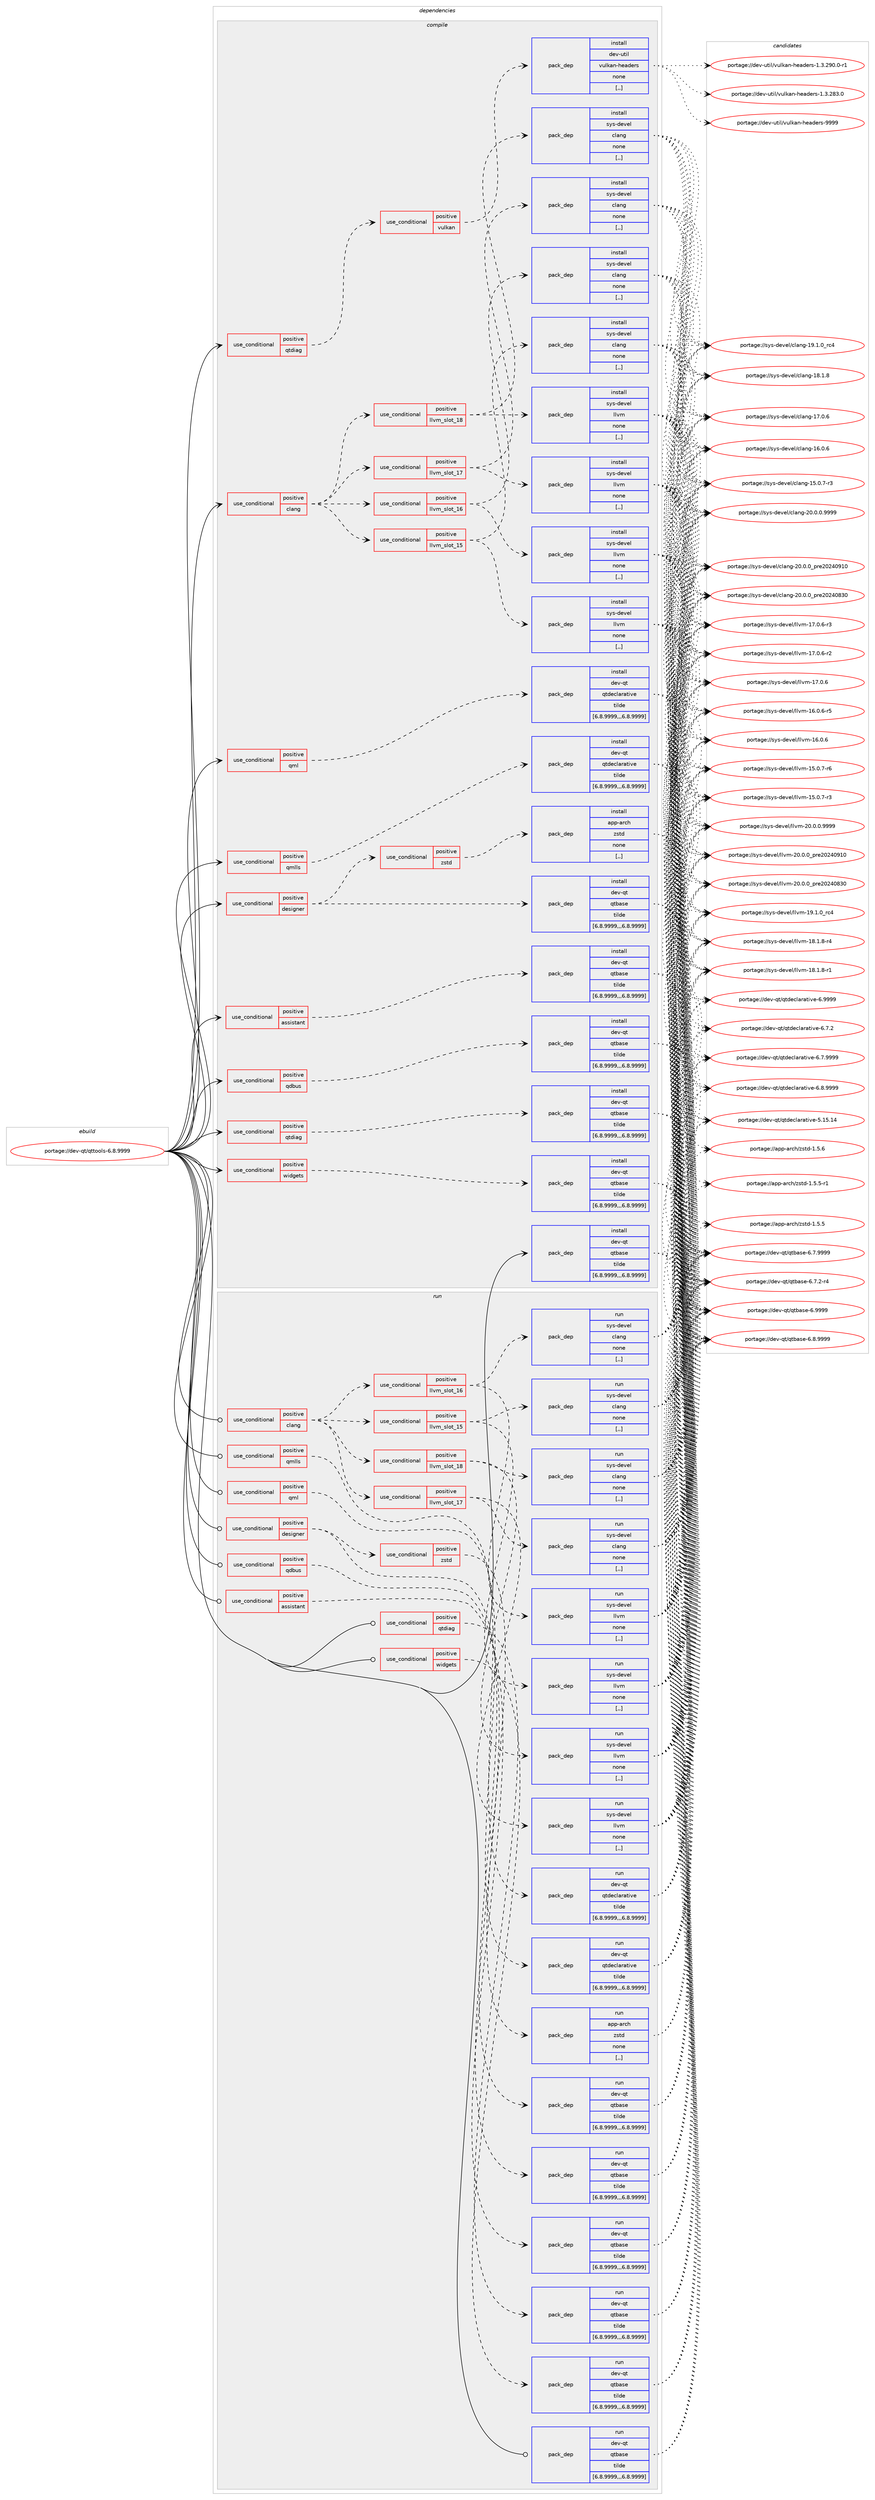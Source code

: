 digraph prolog {

# *************
# Graph options
# *************

newrank=true;
concentrate=true;
compound=true;
graph [rankdir=LR,fontname=Helvetica,fontsize=10,ranksep=1.5];#, ranksep=2.5, nodesep=0.2];
edge  [arrowhead=vee];
node  [fontname=Helvetica,fontsize=10];

# **********
# The ebuild
# **********

subgraph cluster_leftcol {
color=gray;
label=<<i>ebuild</i>>;
id [label="portage://dev-qt/qttools-6.8.9999", color=red, width=4, href="../dev-qt/qttools-6.8.9999.svg"];
}

# ****************
# The dependencies
# ****************

subgraph cluster_midcol {
color=gray;
label=<<i>dependencies</i>>;
subgraph cluster_compile {
fillcolor="#eeeeee";
style=filled;
label=<<i>compile</i>>;
subgraph cond173141 {
dependency666411 [label=<<TABLE BORDER="0" CELLBORDER="1" CELLSPACING="0" CELLPADDING="4"><TR><TD ROWSPAN="3" CELLPADDING="10">use_conditional</TD></TR><TR><TD>positive</TD></TR><TR><TD>assistant</TD></TR></TABLE>>, shape=none, color=red];
subgraph pack488403 {
dependency666412 [label=<<TABLE BORDER="0" CELLBORDER="1" CELLSPACING="0" CELLPADDING="4" WIDTH="220"><TR><TD ROWSPAN="6" CELLPADDING="30">pack_dep</TD></TR><TR><TD WIDTH="110">install</TD></TR><TR><TD>dev-qt</TD></TR><TR><TD>qtbase</TD></TR><TR><TD>tilde</TD></TR><TR><TD>[6.8.9999,,,6.8.9999]</TD></TR></TABLE>>, shape=none, color=blue];
}
dependency666411:e -> dependency666412:w [weight=20,style="dashed",arrowhead="vee"];
}
id:e -> dependency666411:w [weight=20,style="solid",arrowhead="vee"];
subgraph cond173142 {
dependency666413 [label=<<TABLE BORDER="0" CELLBORDER="1" CELLSPACING="0" CELLPADDING="4"><TR><TD ROWSPAN="3" CELLPADDING="10">use_conditional</TD></TR><TR><TD>positive</TD></TR><TR><TD>clang</TD></TR></TABLE>>, shape=none, color=red];
subgraph cond173143 {
dependency666414 [label=<<TABLE BORDER="0" CELLBORDER="1" CELLSPACING="0" CELLPADDING="4"><TR><TD ROWSPAN="3" CELLPADDING="10">use_conditional</TD></TR><TR><TD>positive</TD></TR><TR><TD>llvm_slot_15</TD></TR></TABLE>>, shape=none, color=red];
subgraph pack488404 {
dependency666415 [label=<<TABLE BORDER="0" CELLBORDER="1" CELLSPACING="0" CELLPADDING="4" WIDTH="220"><TR><TD ROWSPAN="6" CELLPADDING="30">pack_dep</TD></TR><TR><TD WIDTH="110">install</TD></TR><TR><TD>sys-devel</TD></TR><TR><TD>clang</TD></TR><TR><TD>none</TD></TR><TR><TD>[,,]</TD></TR></TABLE>>, shape=none, color=blue];
}
dependency666414:e -> dependency666415:w [weight=20,style="dashed",arrowhead="vee"];
subgraph pack488405 {
dependency666416 [label=<<TABLE BORDER="0" CELLBORDER="1" CELLSPACING="0" CELLPADDING="4" WIDTH="220"><TR><TD ROWSPAN="6" CELLPADDING="30">pack_dep</TD></TR><TR><TD WIDTH="110">install</TD></TR><TR><TD>sys-devel</TD></TR><TR><TD>llvm</TD></TR><TR><TD>none</TD></TR><TR><TD>[,,]</TD></TR></TABLE>>, shape=none, color=blue];
}
dependency666414:e -> dependency666416:w [weight=20,style="dashed",arrowhead="vee"];
}
dependency666413:e -> dependency666414:w [weight=20,style="dashed",arrowhead="vee"];
subgraph cond173144 {
dependency666417 [label=<<TABLE BORDER="0" CELLBORDER="1" CELLSPACING="0" CELLPADDING="4"><TR><TD ROWSPAN="3" CELLPADDING="10">use_conditional</TD></TR><TR><TD>positive</TD></TR><TR><TD>llvm_slot_16</TD></TR></TABLE>>, shape=none, color=red];
subgraph pack488406 {
dependency666418 [label=<<TABLE BORDER="0" CELLBORDER="1" CELLSPACING="0" CELLPADDING="4" WIDTH="220"><TR><TD ROWSPAN="6" CELLPADDING="30">pack_dep</TD></TR><TR><TD WIDTH="110">install</TD></TR><TR><TD>sys-devel</TD></TR><TR><TD>clang</TD></TR><TR><TD>none</TD></TR><TR><TD>[,,]</TD></TR></TABLE>>, shape=none, color=blue];
}
dependency666417:e -> dependency666418:w [weight=20,style="dashed",arrowhead="vee"];
subgraph pack488407 {
dependency666419 [label=<<TABLE BORDER="0" CELLBORDER="1" CELLSPACING="0" CELLPADDING="4" WIDTH="220"><TR><TD ROWSPAN="6" CELLPADDING="30">pack_dep</TD></TR><TR><TD WIDTH="110">install</TD></TR><TR><TD>sys-devel</TD></TR><TR><TD>llvm</TD></TR><TR><TD>none</TD></TR><TR><TD>[,,]</TD></TR></TABLE>>, shape=none, color=blue];
}
dependency666417:e -> dependency666419:w [weight=20,style="dashed",arrowhead="vee"];
}
dependency666413:e -> dependency666417:w [weight=20,style="dashed",arrowhead="vee"];
subgraph cond173145 {
dependency666420 [label=<<TABLE BORDER="0" CELLBORDER="1" CELLSPACING="0" CELLPADDING="4"><TR><TD ROWSPAN="3" CELLPADDING="10">use_conditional</TD></TR><TR><TD>positive</TD></TR><TR><TD>llvm_slot_17</TD></TR></TABLE>>, shape=none, color=red];
subgraph pack488408 {
dependency666421 [label=<<TABLE BORDER="0" CELLBORDER="1" CELLSPACING="0" CELLPADDING="4" WIDTH="220"><TR><TD ROWSPAN="6" CELLPADDING="30">pack_dep</TD></TR><TR><TD WIDTH="110">install</TD></TR><TR><TD>sys-devel</TD></TR><TR><TD>clang</TD></TR><TR><TD>none</TD></TR><TR><TD>[,,]</TD></TR></TABLE>>, shape=none, color=blue];
}
dependency666420:e -> dependency666421:w [weight=20,style="dashed",arrowhead="vee"];
subgraph pack488409 {
dependency666422 [label=<<TABLE BORDER="0" CELLBORDER="1" CELLSPACING="0" CELLPADDING="4" WIDTH="220"><TR><TD ROWSPAN="6" CELLPADDING="30">pack_dep</TD></TR><TR><TD WIDTH="110">install</TD></TR><TR><TD>sys-devel</TD></TR><TR><TD>llvm</TD></TR><TR><TD>none</TD></TR><TR><TD>[,,]</TD></TR></TABLE>>, shape=none, color=blue];
}
dependency666420:e -> dependency666422:w [weight=20,style="dashed",arrowhead="vee"];
}
dependency666413:e -> dependency666420:w [weight=20,style="dashed",arrowhead="vee"];
subgraph cond173146 {
dependency666423 [label=<<TABLE BORDER="0" CELLBORDER="1" CELLSPACING="0" CELLPADDING="4"><TR><TD ROWSPAN="3" CELLPADDING="10">use_conditional</TD></TR><TR><TD>positive</TD></TR><TR><TD>llvm_slot_18</TD></TR></TABLE>>, shape=none, color=red];
subgraph pack488410 {
dependency666424 [label=<<TABLE BORDER="0" CELLBORDER="1" CELLSPACING="0" CELLPADDING="4" WIDTH="220"><TR><TD ROWSPAN="6" CELLPADDING="30">pack_dep</TD></TR><TR><TD WIDTH="110">install</TD></TR><TR><TD>sys-devel</TD></TR><TR><TD>clang</TD></TR><TR><TD>none</TD></TR><TR><TD>[,,]</TD></TR></TABLE>>, shape=none, color=blue];
}
dependency666423:e -> dependency666424:w [weight=20,style="dashed",arrowhead="vee"];
subgraph pack488411 {
dependency666425 [label=<<TABLE BORDER="0" CELLBORDER="1" CELLSPACING="0" CELLPADDING="4" WIDTH="220"><TR><TD ROWSPAN="6" CELLPADDING="30">pack_dep</TD></TR><TR><TD WIDTH="110">install</TD></TR><TR><TD>sys-devel</TD></TR><TR><TD>llvm</TD></TR><TR><TD>none</TD></TR><TR><TD>[,,]</TD></TR></TABLE>>, shape=none, color=blue];
}
dependency666423:e -> dependency666425:w [weight=20,style="dashed",arrowhead="vee"];
}
dependency666413:e -> dependency666423:w [weight=20,style="dashed",arrowhead="vee"];
}
id:e -> dependency666413:w [weight=20,style="solid",arrowhead="vee"];
subgraph cond173147 {
dependency666426 [label=<<TABLE BORDER="0" CELLBORDER="1" CELLSPACING="0" CELLPADDING="4"><TR><TD ROWSPAN="3" CELLPADDING="10">use_conditional</TD></TR><TR><TD>positive</TD></TR><TR><TD>designer</TD></TR></TABLE>>, shape=none, color=red];
subgraph pack488412 {
dependency666427 [label=<<TABLE BORDER="0" CELLBORDER="1" CELLSPACING="0" CELLPADDING="4" WIDTH="220"><TR><TD ROWSPAN="6" CELLPADDING="30">pack_dep</TD></TR><TR><TD WIDTH="110">install</TD></TR><TR><TD>dev-qt</TD></TR><TR><TD>qtbase</TD></TR><TR><TD>tilde</TD></TR><TR><TD>[6.8.9999,,,6.8.9999]</TD></TR></TABLE>>, shape=none, color=blue];
}
dependency666426:e -> dependency666427:w [weight=20,style="dashed",arrowhead="vee"];
subgraph cond173148 {
dependency666428 [label=<<TABLE BORDER="0" CELLBORDER="1" CELLSPACING="0" CELLPADDING="4"><TR><TD ROWSPAN="3" CELLPADDING="10">use_conditional</TD></TR><TR><TD>positive</TD></TR><TR><TD>zstd</TD></TR></TABLE>>, shape=none, color=red];
subgraph pack488413 {
dependency666429 [label=<<TABLE BORDER="0" CELLBORDER="1" CELLSPACING="0" CELLPADDING="4" WIDTH="220"><TR><TD ROWSPAN="6" CELLPADDING="30">pack_dep</TD></TR><TR><TD WIDTH="110">install</TD></TR><TR><TD>app-arch</TD></TR><TR><TD>zstd</TD></TR><TR><TD>none</TD></TR><TR><TD>[,,]</TD></TR></TABLE>>, shape=none, color=blue];
}
dependency666428:e -> dependency666429:w [weight=20,style="dashed",arrowhead="vee"];
}
dependency666426:e -> dependency666428:w [weight=20,style="dashed",arrowhead="vee"];
}
id:e -> dependency666426:w [weight=20,style="solid",arrowhead="vee"];
subgraph cond173149 {
dependency666430 [label=<<TABLE BORDER="0" CELLBORDER="1" CELLSPACING="0" CELLPADDING="4"><TR><TD ROWSPAN="3" CELLPADDING="10">use_conditional</TD></TR><TR><TD>positive</TD></TR><TR><TD>qdbus</TD></TR></TABLE>>, shape=none, color=red];
subgraph pack488414 {
dependency666431 [label=<<TABLE BORDER="0" CELLBORDER="1" CELLSPACING="0" CELLPADDING="4" WIDTH="220"><TR><TD ROWSPAN="6" CELLPADDING="30">pack_dep</TD></TR><TR><TD WIDTH="110">install</TD></TR><TR><TD>dev-qt</TD></TR><TR><TD>qtbase</TD></TR><TR><TD>tilde</TD></TR><TR><TD>[6.8.9999,,,6.8.9999]</TD></TR></TABLE>>, shape=none, color=blue];
}
dependency666430:e -> dependency666431:w [weight=20,style="dashed",arrowhead="vee"];
}
id:e -> dependency666430:w [weight=20,style="solid",arrowhead="vee"];
subgraph cond173150 {
dependency666432 [label=<<TABLE BORDER="0" CELLBORDER="1" CELLSPACING="0" CELLPADDING="4"><TR><TD ROWSPAN="3" CELLPADDING="10">use_conditional</TD></TR><TR><TD>positive</TD></TR><TR><TD>qml</TD></TR></TABLE>>, shape=none, color=red];
subgraph pack488415 {
dependency666433 [label=<<TABLE BORDER="0" CELLBORDER="1" CELLSPACING="0" CELLPADDING="4" WIDTH="220"><TR><TD ROWSPAN="6" CELLPADDING="30">pack_dep</TD></TR><TR><TD WIDTH="110">install</TD></TR><TR><TD>dev-qt</TD></TR><TR><TD>qtdeclarative</TD></TR><TR><TD>tilde</TD></TR><TR><TD>[6.8.9999,,,6.8.9999]</TD></TR></TABLE>>, shape=none, color=blue];
}
dependency666432:e -> dependency666433:w [weight=20,style="dashed",arrowhead="vee"];
}
id:e -> dependency666432:w [weight=20,style="solid",arrowhead="vee"];
subgraph cond173151 {
dependency666434 [label=<<TABLE BORDER="0" CELLBORDER="1" CELLSPACING="0" CELLPADDING="4"><TR><TD ROWSPAN="3" CELLPADDING="10">use_conditional</TD></TR><TR><TD>positive</TD></TR><TR><TD>qmlls</TD></TR></TABLE>>, shape=none, color=red];
subgraph pack488416 {
dependency666435 [label=<<TABLE BORDER="0" CELLBORDER="1" CELLSPACING="0" CELLPADDING="4" WIDTH="220"><TR><TD ROWSPAN="6" CELLPADDING="30">pack_dep</TD></TR><TR><TD WIDTH="110">install</TD></TR><TR><TD>dev-qt</TD></TR><TR><TD>qtdeclarative</TD></TR><TR><TD>tilde</TD></TR><TR><TD>[6.8.9999,,,6.8.9999]</TD></TR></TABLE>>, shape=none, color=blue];
}
dependency666434:e -> dependency666435:w [weight=20,style="dashed",arrowhead="vee"];
}
id:e -> dependency666434:w [weight=20,style="solid",arrowhead="vee"];
subgraph cond173152 {
dependency666436 [label=<<TABLE BORDER="0" CELLBORDER="1" CELLSPACING="0" CELLPADDING="4"><TR><TD ROWSPAN="3" CELLPADDING="10">use_conditional</TD></TR><TR><TD>positive</TD></TR><TR><TD>qtdiag</TD></TR></TABLE>>, shape=none, color=red];
subgraph cond173153 {
dependency666437 [label=<<TABLE BORDER="0" CELLBORDER="1" CELLSPACING="0" CELLPADDING="4"><TR><TD ROWSPAN="3" CELLPADDING="10">use_conditional</TD></TR><TR><TD>positive</TD></TR><TR><TD>vulkan</TD></TR></TABLE>>, shape=none, color=red];
subgraph pack488417 {
dependency666438 [label=<<TABLE BORDER="0" CELLBORDER="1" CELLSPACING="0" CELLPADDING="4" WIDTH="220"><TR><TD ROWSPAN="6" CELLPADDING="30">pack_dep</TD></TR><TR><TD WIDTH="110">install</TD></TR><TR><TD>dev-util</TD></TR><TR><TD>vulkan-headers</TD></TR><TR><TD>none</TD></TR><TR><TD>[,,]</TD></TR></TABLE>>, shape=none, color=blue];
}
dependency666437:e -> dependency666438:w [weight=20,style="dashed",arrowhead="vee"];
}
dependency666436:e -> dependency666437:w [weight=20,style="dashed",arrowhead="vee"];
}
id:e -> dependency666436:w [weight=20,style="solid",arrowhead="vee"];
subgraph cond173154 {
dependency666439 [label=<<TABLE BORDER="0" CELLBORDER="1" CELLSPACING="0" CELLPADDING="4"><TR><TD ROWSPAN="3" CELLPADDING="10">use_conditional</TD></TR><TR><TD>positive</TD></TR><TR><TD>qtdiag</TD></TR></TABLE>>, shape=none, color=red];
subgraph pack488418 {
dependency666440 [label=<<TABLE BORDER="0" CELLBORDER="1" CELLSPACING="0" CELLPADDING="4" WIDTH="220"><TR><TD ROWSPAN="6" CELLPADDING="30">pack_dep</TD></TR><TR><TD WIDTH="110">install</TD></TR><TR><TD>dev-qt</TD></TR><TR><TD>qtbase</TD></TR><TR><TD>tilde</TD></TR><TR><TD>[6.8.9999,,,6.8.9999]</TD></TR></TABLE>>, shape=none, color=blue];
}
dependency666439:e -> dependency666440:w [weight=20,style="dashed",arrowhead="vee"];
}
id:e -> dependency666439:w [weight=20,style="solid",arrowhead="vee"];
subgraph cond173155 {
dependency666441 [label=<<TABLE BORDER="0" CELLBORDER="1" CELLSPACING="0" CELLPADDING="4"><TR><TD ROWSPAN="3" CELLPADDING="10">use_conditional</TD></TR><TR><TD>positive</TD></TR><TR><TD>widgets</TD></TR></TABLE>>, shape=none, color=red];
subgraph pack488419 {
dependency666442 [label=<<TABLE BORDER="0" CELLBORDER="1" CELLSPACING="0" CELLPADDING="4" WIDTH="220"><TR><TD ROWSPAN="6" CELLPADDING="30">pack_dep</TD></TR><TR><TD WIDTH="110">install</TD></TR><TR><TD>dev-qt</TD></TR><TR><TD>qtbase</TD></TR><TR><TD>tilde</TD></TR><TR><TD>[6.8.9999,,,6.8.9999]</TD></TR></TABLE>>, shape=none, color=blue];
}
dependency666441:e -> dependency666442:w [weight=20,style="dashed",arrowhead="vee"];
}
id:e -> dependency666441:w [weight=20,style="solid",arrowhead="vee"];
subgraph pack488420 {
dependency666443 [label=<<TABLE BORDER="0" CELLBORDER="1" CELLSPACING="0" CELLPADDING="4" WIDTH="220"><TR><TD ROWSPAN="6" CELLPADDING="30">pack_dep</TD></TR><TR><TD WIDTH="110">install</TD></TR><TR><TD>dev-qt</TD></TR><TR><TD>qtbase</TD></TR><TR><TD>tilde</TD></TR><TR><TD>[6.8.9999,,,6.8.9999]</TD></TR></TABLE>>, shape=none, color=blue];
}
id:e -> dependency666443:w [weight=20,style="solid",arrowhead="vee"];
}
subgraph cluster_compileandrun {
fillcolor="#eeeeee";
style=filled;
label=<<i>compile and run</i>>;
}
subgraph cluster_run {
fillcolor="#eeeeee";
style=filled;
label=<<i>run</i>>;
subgraph cond173156 {
dependency666444 [label=<<TABLE BORDER="0" CELLBORDER="1" CELLSPACING="0" CELLPADDING="4"><TR><TD ROWSPAN="3" CELLPADDING="10">use_conditional</TD></TR><TR><TD>positive</TD></TR><TR><TD>assistant</TD></TR></TABLE>>, shape=none, color=red];
subgraph pack488421 {
dependency666445 [label=<<TABLE BORDER="0" CELLBORDER="1" CELLSPACING="0" CELLPADDING="4" WIDTH="220"><TR><TD ROWSPAN="6" CELLPADDING="30">pack_dep</TD></TR><TR><TD WIDTH="110">run</TD></TR><TR><TD>dev-qt</TD></TR><TR><TD>qtbase</TD></TR><TR><TD>tilde</TD></TR><TR><TD>[6.8.9999,,,6.8.9999]</TD></TR></TABLE>>, shape=none, color=blue];
}
dependency666444:e -> dependency666445:w [weight=20,style="dashed",arrowhead="vee"];
}
id:e -> dependency666444:w [weight=20,style="solid",arrowhead="odot"];
subgraph cond173157 {
dependency666446 [label=<<TABLE BORDER="0" CELLBORDER="1" CELLSPACING="0" CELLPADDING="4"><TR><TD ROWSPAN="3" CELLPADDING="10">use_conditional</TD></TR><TR><TD>positive</TD></TR><TR><TD>clang</TD></TR></TABLE>>, shape=none, color=red];
subgraph cond173158 {
dependency666447 [label=<<TABLE BORDER="0" CELLBORDER="1" CELLSPACING="0" CELLPADDING="4"><TR><TD ROWSPAN="3" CELLPADDING="10">use_conditional</TD></TR><TR><TD>positive</TD></TR><TR><TD>llvm_slot_15</TD></TR></TABLE>>, shape=none, color=red];
subgraph pack488422 {
dependency666448 [label=<<TABLE BORDER="0" CELLBORDER="1" CELLSPACING="0" CELLPADDING="4" WIDTH="220"><TR><TD ROWSPAN="6" CELLPADDING="30">pack_dep</TD></TR><TR><TD WIDTH="110">run</TD></TR><TR><TD>sys-devel</TD></TR><TR><TD>clang</TD></TR><TR><TD>none</TD></TR><TR><TD>[,,]</TD></TR></TABLE>>, shape=none, color=blue];
}
dependency666447:e -> dependency666448:w [weight=20,style="dashed",arrowhead="vee"];
subgraph pack488423 {
dependency666449 [label=<<TABLE BORDER="0" CELLBORDER="1" CELLSPACING="0" CELLPADDING="4" WIDTH="220"><TR><TD ROWSPAN="6" CELLPADDING="30">pack_dep</TD></TR><TR><TD WIDTH="110">run</TD></TR><TR><TD>sys-devel</TD></TR><TR><TD>llvm</TD></TR><TR><TD>none</TD></TR><TR><TD>[,,]</TD></TR></TABLE>>, shape=none, color=blue];
}
dependency666447:e -> dependency666449:w [weight=20,style="dashed",arrowhead="vee"];
}
dependency666446:e -> dependency666447:w [weight=20,style="dashed",arrowhead="vee"];
subgraph cond173159 {
dependency666450 [label=<<TABLE BORDER="0" CELLBORDER="1" CELLSPACING="0" CELLPADDING="4"><TR><TD ROWSPAN="3" CELLPADDING="10">use_conditional</TD></TR><TR><TD>positive</TD></TR><TR><TD>llvm_slot_16</TD></TR></TABLE>>, shape=none, color=red];
subgraph pack488424 {
dependency666451 [label=<<TABLE BORDER="0" CELLBORDER="1" CELLSPACING="0" CELLPADDING="4" WIDTH="220"><TR><TD ROWSPAN="6" CELLPADDING="30">pack_dep</TD></TR><TR><TD WIDTH="110">run</TD></TR><TR><TD>sys-devel</TD></TR><TR><TD>clang</TD></TR><TR><TD>none</TD></TR><TR><TD>[,,]</TD></TR></TABLE>>, shape=none, color=blue];
}
dependency666450:e -> dependency666451:w [weight=20,style="dashed",arrowhead="vee"];
subgraph pack488425 {
dependency666452 [label=<<TABLE BORDER="0" CELLBORDER="1" CELLSPACING="0" CELLPADDING="4" WIDTH="220"><TR><TD ROWSPAN="6" CELLPADDING="30">pack_dep</TD></TR><TR><TD WIDTH="110">run</TD></TR><TR><TD>sys-devel</TD></TR><TR><TD>llvm</TD></TR><TR><TD>none</TD></TR><TR><TD>[,,]</TD></TR></TABLE>>, shape=none, color=blue];
}
dependency666450:e -> dependency666452:w [weight=20,style="dashed",arrowhead="vee"];
}
dependency666446:e -> dependency666450:w [weight=20,style="dashed",arrowhead="vee"];
subgraph cond173160 {
dependency666453 [label=<<TABLE BORDER="0" CELLBORDER="1" CELLSPACING="0" CELLPADDING="4"><TR><TD ROWSPAN="3" CELLPADDING="10">use_conditional</TD></TR><TR><TD>positive</TD></TR><TR><TD>llvm_slot_17</TD></TR></TABLE>>, shape=none, color=red];
subgraph pack488426 {
dependency666454 [label=<<TABLE BORDER="0" CELLBORDER="1" CELLSPACING="0" CELLPADDING="4" WIDTH="220"><TR><TD ROWSPAN="6" CELLPADDING="30">pack_dep</TD></TR><TR><TD WIDTH="110">run</TD></TR><TR><TD>sys-devel</TD></TR><TR><TD>clang</TD></TR><TR><TD>none</TD></TR><TR><TD>[,,]</TD></TR></TABLE>>, shape=none, color=blue];
}
dependency666453:e -> dependency666454:w [weight=20,style="dashed",arrowhead="vee"];
subgraph pack488427 {
dependency666455 [label=<<TABLE BORDER="0" CELLBORDER="1" CELLSPACING="0" CELLPADDING="4" WIDTH="220"><TR><TD ROWSPAN="6" CELLPADDING="30">pack_dep</TD></TR><TR><TD WIDTH="110">run</TD></TR><TR><TD>sys-devel</TD></TR><TR><TD>llvm</TD></TR><TR><TD>none</TD></TR><TR><TD>[,,]</TD></TR></TABLE>>, shape=none, color=blue];
}
dependency666453:e -> dependency666455:w [weight=20,style="dashed",arrowhead="vee"];
}
dependency666446:e -> dependency666453:w [weight=20,style="dashed",arrowhead="vee"];
subgraph cond173161 {
dependency666456 [label=<<TABLE BORDER="0" CELLBORDER="1" CELLSPACING="0" CELLPADDING="4"><TR><TD ROWSPAN="3" CELLPADDING="10">use_conditional</TD></TR><TR><TD>positive</TD></TR><TR><TD>llvm_slot_18</TD></TR></TABLE>>, shape=none, color=red];
subgraph pack488428 {
dependency666457 [label=<<TABLE BORDER="0" CELLBORDER="1" CELLSPACING="0" CELLPADDING="4" WIDTH="220"><TR><TD ROWSPAN="6" CELLPADDING="30">pack_dep</TD></TR><TR><TD WIDTH="110">run</TD></TR><TR><TD>sys-devel</TD></TR><TR><TD>clang</TD></TR><TR><TD>none</TD></TR><TR><TD>[,,]</TD></TR></TABLE>>, shape=none, color=blue];
}
dependency666456:e -> dependency666457:w [weight=20,style="dashed",arrowhead="vee"];
subgraph pack488429 {
dependency666458 [label=<<TABLE BORDER="0" CELLBORDER="1" CELLSPACING="0" CELLPADDING="4" WIDTH="220"><TR><TD ROWSPAN="6" CELLPADDING="30">pack_dep</TD></TR><TR><TD WIDTH="110">run</TD></TR><TR><TD>sys-devel</TD></TR><TR><TD>llvm</TD></TR><TR><TD>none</TD></TR><TR><TD>[,,]</TD></TR></TABLE>>, shape=none, color=blue];
}
dependency666456:e -> dependency666458:w [weight=20,style="dashed",arrowhead="vee"];
}
dependency666446:e -> dependency666456:w [weight=20,style="dashed",arrowhead="vee"];
}
id:e -> dependency666446:w [weight=20,style="solid",arrowhead="odot"];
subgraph cond173162 {
dependency666459 [label=<<TABLE BORDER="0" CELLBORDER="1" CELLSPACING="0" CELLPADDING="4"><TR><TD ROWSPAN="3" CELLPADDING="10">use_conditional</TD></TR><TR><TD>positive</TD></TR><TR><TD>designer</TD></TR></TABLE>>, shape=none, color=red];
subgraph pack488430 {
dependency666460 [label=<<TABLE BORDER="0" CELLBORDER="1" CELLSPACING="0" CELLPADDING="4" WIDTH="220"><TR><TD ROWSPAN="6" CELLPADDING="30">pack_dep</TD></TR><TR><TD WIDTH="110">run</TD></TR><TR><TD>dev-qt</TD></TR><TR><TD>qtbase</TD></TR><TR><TD>tilde</TD></TR><TR><TD>[6.8.9999,,,6.8.9999]</TD></TR></TABLE>>, shape=none, color=blue];
}
dependency666459:e -> dependency666460:w [weight=20,style="dashed",arrowhead="vee"];
subgraph cond173163 {
dependency666461 [label=<<TABLE BORDER="0" CELLBORDER="1" CELLSPACING="0" CELLPADDING="4"><TR><TD ROWSPAN="3" CELLPADDING="10">use_conditional</TD></TR><TR><TD>positive</TD></TR><TR><TD>zstd</TD></TR></TABLE>>, shape=none, color=red];
subgraph pack488431 {
dependency666462 [label=<<TABLE BORDER="0" CELLBORDER="1" CELLSPACING="0" CELLPADDING="4" WIDTH="220"><TR><TD ROWSPAN="6" CELLPADDING="30">pack_dep</TD></TR><TR><TD WIDTH="110">run</TD></TR><TR><TD>app-arch</TD></TR><TR><TD>zstd</TD></TR><TR><TD>none</TD></TR><TR><TD>[,,]</TD></TR></TABLE>>, shape=none, color=blue];
}
dependency666461:e -> dependency666462:w [weight=20,style="dashed",arrowhead="vee"];
}
dependency666459:e -> dependency666461:w [weight=20,style="dashed",arrowhead="vee"];
}
id:e -> dependency666459:w [weight=20,style="solid",arrowhead="odot"];
subgraph cond173164 {
dependency666463 [label=<<TABLE BORDER="0" CELLBORDER="1" CELLSPACING="0" CELLPADDING="4"><TR><TD ROWSPAN="3" CELLPADDING="10">use_conditional</TD></TR><TR><TD>positive</TD></TR><TR><TD>qdbus</TD></TR></TABLE>>, shape=none, color=red];
subgraph pack488432 {
dependency666464 [label=<<TABLE BORDER="0" CELLBORDER="1" CELLSPACING="0" CELLPADDING="4" WIDTH="220"><TR><TD ROWSPAN="6" CELLPADDING="30">pack_dep</TD></TR><TR><TD WIDTH="110">run</TD></TR><TR><TD>dev-qt</TD></TR><TR><TD>qtbase</TD></TR><TR><TD>tilde</TD></TR><TR><TD>[6.8.9999,,,6.8.9999]</TD></TR></TABLE>>, shape=none, color=blue];
}
dependency666463:e -> dependency666464:w [weight=20,style="dashed",arrowhead="vee"];
}
id:e -> dependency666463:w [weight=20,style="solid",arrowhead="odot"];
subgraph cond173165 {
dependency666465 [label=<<TABLE BORDER="0" CELLBORDER="1" CELLSPACING="0" CELLPADDING="4"><TR><TD ROWSPAN="3" CELLPADDING="10">use_conditional</TD></TR><TR><TD>positive</TD></TR><TR><TD>qml</TD></TR></TABLE>>, shape=none, color=red];
subgraph pack488433 {
dependency666466 [label=<<TABLE BORDER="0" CELLBORDER="1" CELLSPACING="0" CELLPADDING="4" WIDTH="220"><TR><TD ROWSPAN="6" CELLPADDING="30">pack_dep</TD></TR><TR><TD WIDTH="110">run</TD></TR><TR><TD>dev-qt</TD></TR><TR><TD>qtdeclarative</TD></TR><TR><TD>tilde</TD></TR><TR><TD>[6.8.9999,,,6.8.9999]</TD></TR></TABLE>>, shape=none, color=blue];
}
dependency666465:e -> dependency666466:w [weight=20,style="dashed",arrowhead="vee"];
}
id:e -> dependency666465:w [weight=20,style="solid",arrowhead="odot"];
subgraph cond173166 {
dependency666467 [label=<<TABLE BORDER="0" CELLBORDER="1" CELLSPACING="0" CELLPADDING="4"><TR><TD ROWSPAN="3" CELLPADDING="10">use_conditional</TD></TR><TR><TD>positive</TD></TR><TR><TD>qmlls</TD></TR></TABLE>>, shape=none, color=red];
subgraph pack488434 {
dependency666468 [label=<<TABLE BORDER="0" CELLBORDER="1" CELLSPACING="0" CELLPADDING="4" WIDTH="220"><TR><TD ROWSPAN="6" CELLPADDING="30">pack_dep</TD></TR><TR><TD WIDTH="110">run</TD></TR><TR><TD>dev-qt</TD></TR><TR><TD>qtdeclarative</TD></TR><TR><TD>tilde</TD></TR><TR><TD>[6.8.9999,,,6.8.9999]</TD></TR></TABLE>>, shape=none, color=blue];
}
dependency666467:e -> dependency666468:w [weight=20,style="dashed",arrowhead="vee"];
}
id:e -> dependency666467:w [weight=20,style="solid",arrowhead="odot"];
subgraph cond173167 {
dependency666469 [label=<<TABLE BORDER="0" CELLBORDER="1" CELLSPACING="0" CELLPADDING="4"><TR><TD ROWSPAN="3" CELLPADDING="10">use_conditional</TD></TR><TR><TD>positive</TD></TR><TR><TD>qtdiag</TD></TR></TABLE>>, shape=none, color=red];
subgraph pack488435 {
dependency666470 [label=<<TABLE BORDER="0" CELLBORDER="1" CELLSPACING="0" CELLPADDING="4" WIDTH="220"><TR><TD ROWSPAN="6" CELLPADDING="30">pack_dep</TD></TR><TR><TD WIDTH="110">run</TD></TR><TR><TD>dev-qt</TD></TR><TR><TD>qtbase</TD></TR><TR><TD>tilde</TD></TR><TR><TD>[6.8.9999,,,6.8.9999]</TD></TR></TABLE>>, shape=none, color=blue];
}
dependency666469:e -> dependency666470:w [weight=20,style="dashed",arrowhead="vee"];
}
id:e -> dependency666469:w [weight=20,style="solid",arrowhead="odot"];
subgraph cond173168 {
dependency666471 [label=<<TABLE BORDER="0" CELLBORDER="1" CELLSPACING="0" CELLPADDING="4"><TR><TD ROWSPAN="3" CELLPADDING="10">use_conditional</TD></TR><TR><TD>positive</TD></TR><TR><TD>widgets</TD></TR></TABLE>>, shape=none, color=red];
subgraph pack488436 {
dependency666472 [label=<<TABLE BORDER="0" CELLBORDER="1" CELLSPACING="0" CELLPADDING="4" WIDTH="220"><TR><TD ROWSPAN="6" CELLPADDING="30">pack_dep</TD></TR><TR><TD WIDTH="110">run</TD></TR><TR><TD>dev-qt</TD></TR><TR><TD>qtbase</TD></TR><TR><TD>tilde</TD></TR><TR><TD>[6.8.9999,,,6.8.9999]</TD></TR></TABLE>>, shape=none, color=blue];
}
dependency666471:e -> dependency666472:w [weight=20,style="dashed",arrowhead="vee"];
}
id:e -> dependency666471:w [weight=20,style="solid",arrowhead="odot"];
subgraph pack488437 {
dependency666473 [label=<<TABLE BORDER="0" CELLBORDER="1" CELLSPACING="0" CELLPADDING="4" WIDTH="220"><TR><TD ROWSPAN="6" CELLPADDING="30">pack_dep</TD></TR><TR><TD WIDTH="110">run</TD></TR><TR><TD>dev-qt</TD></TR><TR><TD>qtbase</TD></TR><TR><TD>tilde</TD></TR><TR><TD>[6.8.9999,,,6.8.9999]</TD></TR></TABLE>>, shape=none, color=blue];
}
id:e -> dependency666473:w [weight=20,style="solid",arrowhead="odot"];
}
}

# **************
# The candidates
# **************

subgraph cluster_choices {
rank=same;
color=gray;
label=<<i>candidates</i>>;

subgraph choice488403 {
color=black;
nodesep=1;
choice1001011184511311647113116989711510145544657575757 [label="portage://dev-qt/qtbase-6.9999", color=red, width=4,href="../dev-qt/qtbase-6.9999.svg"];
choice10010111845113116471131169897115101455446564657575757 [label="portage://dev-qt/qtbase-6.8.9999", color=red, width=4,href="../dev-qt/qtbase-6.8.9999.svg"];
choice10010111845113116471131169897115101455446554657575757 [label="portage://dev-qt/qtbase-6.7.9999", color=red, width=4,href="../dev-qt/qtbase-6.7.9999.svg"];
choice100101118451131164711311698971151014554465546504511452 [label="portage://dev-qt/qtbase-6.7.2-r4", color=red, width=4,href="../dev-qt/qtbase-6.7.2-r4.svg"];
dependency666412:e -> choice1001011184511311647113116989711510145544657575757:w [style=dotted,weight="100"];
dependency666412:e -> choice10010111845113116471131169897115101455446564657575757:w [style=dotted,weight="100"];
dependency666412:e -> choice10010111845113116471131169897115101455446554657575757:w [style=dotted,weight="100"];
dependency666412:e -> choice100101118451131164711311698971151014554465546504511452:w [style=dotted,weight="100"];
}
subgraph choice488404 {
color=black;
nodesep=1;
choice11512111545100101118101108479910897110103455048464846484657575757 [label="portage://sys-devel/clang-20.0.0.9999", color=red, width=4,href="../sys-devel/clang-20.0.0.9999.svg"];
choice1151211154510010111810110847991089711010345504846484648951121141015048505248574948 [label="portage://sys-devel/clang-20.0.0_pre20240910", color=red, width=4,href="../sys-devel/clang-20.0.0_pre20240910.svg"];
choice1151211154510010111810110847991089711010345504846484648951121141015048505248565148 [label="portage://sys-devel/clang-20.0.0_pre20240830", color=red, width=4,href="../sys-devel/clang-20.0.0_pre20240830.svg"];
choice1151211154510010111810110847991089711010345495746494648951149952 [label="portage://sys-devel/clang-19.1.0_rc4", color=red, width=4,href="../sys-devel/clang-19.1.0_rc4.svg"];
choice1151211154510010111810110847991089711010345495646494656 [label="portage://sys-devel/clang-18.1.8", color=red, width=4,href="../sys-devel/clang-18.1.8.svg"];
choice1151211154510010111810110847991089711010345495546484654 [label="portage://sys-devel/clang-17.0.6", color=red, width=4,href="../sys-devel/clang-17.0.6.svg"];
choice1151211154510010111810110847991089711010345495446484654 [label="portage://sys-devel/clang-16.0.6", color=red, width=4,href="../sys-devel/clang-16.0.6.svg"];
choice11512111545100101118101108479910897110103454953464846554511451 [label="portage://sys-devel/clang-15.0.7-r3", color=red, width=4,href="../sys-devel/clang-15.0.7-r3.svg"];
dependency666415:e -> choice11512111545100101118101108479910897110103455048464846484657575757:w [style=dotted,weight="100"];
dependency666415:e -> choice1151211154510010111810110847991089711010345504846484648951121141015048505248574948:w [style=dotted,weight="100"];
dependency666415:e -> choice1151211154510010111810110847991089711010345504846484648951121141015048505248565148:w [style=dotted,weight="100"];
dependency666415:e -> choice1151211154510010111810110847991089711010345495746494648951149952:w [style=dotted,weight="100"];
dependency666415:e -> choice1151211154510010111810110847991089711010345495646494656:w [style=dotted,weight="100"];
dependency666415:e -> choice1151211154510010111810110847991089711010345495546484654:w [style=dotted,weight="100"];
dependency666415:e -> choice1151211154510010111810110847991089711010345495446484654:w [style=dotted,weight="100"];
dependency666415:e -> choice11512111545100101118101108479910897110103454953464846554511451:w [style=dotted,weight="100"];
}
subgraph choice488405 {
color=black;
nodesep=1;
choice1151211154510010111810110847108108118109455048464846484657575757 [label="portage://sys-devel/llvm-20.0.0.9999", color=red, width=4,href="../sys-devel/llvm-20.0.0.9999.svg"];
choice115121115451001011181011084710810811810945504846484648951121141015048505248574948 [label="portage://sys-devel/llvm-20.0.0_pre20240910", color=red, width=4,href="../sys-devel/llvm-20.0.0_pre20240910.svg"];
choice115121115451001011181011084710810811810945504846484648951121141015048505248565148 [label="portage://sys-devel/llvm-20.0.0_pre20240830", color=red, width=4,href="../sys-devel/llvm-20.0.0_pre20240830.svg"];
choice115121115451001011181011084710810811810945495746494648951149952 [label="portage://sys-devel/llvm-19.1.0_rc4", color=red, width=4,href="../sys-devel/llvm-19.1.0_rc4.svg"];
choice1151211154510010111810110847108108118109454956464946564511452 [label="portage://sys-devel/llvm-18.1.8-r4", color=red, width=4,href="../sys-devel/llvm-18.1.8-r4.svg"];
choice1151211154510010111810110847108108118109454956464946564511449 [label="portage://sys-devel/llvm-18.1.8-r1", color=red, width=4,href="../sys-devel/llvm-18.1.8-r1.svg"];
choice1151211154510010111810110847108108118109454955464846544511451 [label="portage://sys-devel/llvm-17.0.6-r3", color=red, width=4,href="../sys-devel/llvm-17.0.6-r3.svg"];
choice1151211154510010111810110847108108118109454955464846544511450 [label="portage://sys-devel/llvm-17.0.6-r2", color=red, width=4,href="../sys-devel/llvm-17.0.6-r2.svg"];
choice115121115451001011181011084710810811810945495546484654 [label="portage://sys-devel/llvm-17.0.6", color=red, width=4,href="../sys-devel/llvm-17.0.6.svg"];
choice1151211154510010111810110847108108118109454954464846544511453 [label="portage://sys-devel/llvm-16.0.6-r5", color=red, width=4,href="../sys-devel/llvm-16.0.6-r5.svg"];
choice115121115451001011181011084710810811810945495446484654 [label="portage://sys-devel/llvm-16.0.6", color=red, width=4,href="../sys-devel/llvm-16.0.6.svg"];
choice1151211154510010111810110847108108118109454953464846554511454 [label="portage://sys-devel/llvm-15.0.7-r6", color=red, width=4,href="../sys-devel/llvm-15.0.7-r6.svg"];
choice1151211154510010111810110847108108118109454953464846554511451 [label="portage://sys-devel/llvm-15.0.7-r3", color=red, width=4,href="../sys-devel/llvm-15.0.7-r3.svg"];
dependency666416:e -> choice1151211154510010111810110847108108118109455048464846484657575757:w [style=dotted,weight="100"];
dependency666416:e -> choice115121115451001011181011084710810811810945504846484648951121141015048505248574948:w [style=dotted,weight="100"];
dependency666416:e -> choice115121115451001011181011084710810811810945504846484648951121141015048505248565148:w [style=dotted,weight="100"];
dependency666416:e -> choice115121115451001011181011084710810811810945495746494648951149952:w [style=dotted,weight="100"];
dependency666416:e -> choice1151211154510010111810110847108108118109454956464946564511452:w [style=dotted,weight="100"];
dependency666416:e -> choice1151211154510010111810110847108108118109454956464946564511449:w [style=dotted,weight="100"];
dependency666416:e -> choice1151211154510010111810110847108108118109454955464846544511451:w [style=dotted,weight="100"];
dependency666416:e -> choice1151211154510010111810110847108108118109454955464846544511450:w [style=dotted,weight="100"];
dependency666416:e -> choice115121115451001011181011084710810811810945495546484654:w [style=dotted,weight="100"];
dependency666416:e -> choice1151211154510010111810110847108108118109454954464846544511453:w [style=dotted,weight="100"];
dependency666416:e -> choice115121115451001011181011084710810811810945495446484654:w [style=dotted,weight="100"];
dependency666416:e -> choice1151211154510010111810110847108108118109454953464846554511454:w [style=dotted,weight="100"];
dependency666416:e -> choice1151211154510010111810110847108108118109454953464846554511451:w [style=dotted,weight="100"];
}
subgraph choice488406 {
color=black;
nodesep=1;
choice11512111545100101118101108479910897110103455048464846484657575757 [label="portage://sys-devel/clang-20.0.0.9999", color=red, width=4,href="../sys-devel/clang-20.0.0.9999.svg"];
choice1151211154510010111810110847991089711010345504846484648951121141015048505248574948 [label="portage://sys-devel/clang-20.0.0_pre20240910", color=red, width=4,href="../sys-devel/clang-20.0.0_pre20240910.svg"];
choice1151211154510010111810110847991089711010345504846484648951121141015048505248565148 [label="portage://sys-devel/clang-20.0.0_pre20240830", color=red, width=4,href="../sys-devel/clang-20.0.0_pre20240830.svg"];
choice1151211154510010111810110847991089711010345495746494648951149952 [label="portage://sys-devel/clang-19.1.0_rc4", color=red, width=4,href="../sys-devel/clang-19.1.0_rc4.svg"];
choice1151211154510010111810110847991089711010345495646494656 [label="portage://sys-devel/clang-18.1.8", color=red, width=4,href="../sys-devel/clang-18.1.8.svg"];
choice1151211154510010111810110847991089711010345495546484654 [label="portage://sys-devel/clang-17.0.6", color=red, width=4,href="../sys-devel/clang-17.0.6.svg"];
choice1151211154510010111810110847991089711010345495446484654 [label="portage://sys-devel/clang-16.0.6", color=red, width=4,href="../sys-devel/clang-16.0.6.svg"];
choice11512111545100101118101108479910897110103454953464846554511451 [label="portage://sys-devel/clang-15.0.7-r3", color=red, width=4,href="../sys-devel/clang-15.0.7-r3.svg"];
dependency666418:e -> choice11512111545100101118101108479910897110103455048464846484657575757:w [style=dotted,weight="100"];
dependency666418:e -> choice1151211154510010111810110847991089711010345504846484648951121141015048505248574948:w [style=dotted,weight="100"];
dependency666418:e -> choice1151211154510010111810110847991089711010345504846484648951121141015048505248565148:w [style=dotted,weight="100"];
dependency666418:e -> choice1151211154510010111810110847991089711010345495746494648951149952:w [style=dotted,weight="100"];
dependency666418:e -> choice1151211154510010111810110847991089711010345495646494656:w [style=dotted,weight="100"];
dependency666418:e -> choice1151211154510010111810110847991089711010345495546484654:w [style=dotted,weight="100"];
dependency666418:e -> choice1151211154510010111810110847991089711010345495446484654:w [style=dotted,weight="100"];
dependency666418:e -> choice11512111545100101118101108479910897110103454953464846554511451:w [style=dotted,weight="100"];
}
subgraph choice488407 {
color=black;
nodesep=1;
choice1151211154510010111810110847108108118109455048464846484657575757 [label="portage://sys-devel/llvm-20.0.0.9999", color=red, width=4,href="../sys-devel/llvm-20.0.0.9999.svg"];
choice115121115451001011181011084710810811810945504846484648951121141015048505248574948 [label="portage://sys-devel/llvm-20.0.0_pre20240910", color=red, width=4,href="../sys-devel/llvm-20.0.0_pre20240910.svg"];
choice115121115451001011181011084710810811810945504846484648951121141015048505248565148 [label="portage://sys-devel/llvm-20.0.0_pre20240830", color=red, width=4,href="../sys-devel/llvm-20.0.0_pre20240830.svg"];
choice115121115451001011181011084710810811810945495746494648951149952 [label="portage://sys-devel/llvm-19.1.0_rc4", color=red, width=4,href="../sys-devel/llvm-19.1.0_rc4.svg"];
choice1151211154510010111810110847108108118109454956464946564511452 [label="portage://sys-devel/llvm-18.1.8-r4", color=red, width=4,href="../sys-devel/llvm-18.1.8-r4.svg"];
choice1151211154510010111810110847108108118109454956464946564511449 [label="portage://sys-devel/llvm-18.1.8-r1", color=red, width=4,href="../sys-devel/llvm-18.1.8-r1.svg"];
choice1151211154510010111810110847108108118109454955464846544511451 [label="portage://sys-devel/llvm-17.0.6-r3", color=red, width=4,href="../sys-devel/llvm-17.0.6-r3.svg"];
choice1151211154510010111810110847108108118109454955464846544511450 [label="portage://sys-devel/llvm-17.0.6-r2", color=red, width=4,href="../sys-devel/llvm-17.0.6-r2.svg"];
choice115121115451001011181011084710810811810945495546484654 [label="portage://sys-devel/llvm-17.0.6", color=red, width=4,href="../sys-devel/llvm-17.0.6.svg"];
choice1151211154510010111810110847108108118109454954464846544511453 [label="portage://sys-devel/llvm-16.0.6-r5", color=red, width=4,href="../sys-devel/llvm-16.0.6-r5.svg"];
choice115121115451001011181011084710810811810945495446484654 [label="portage://sys-devel/llvm-16.0.6", color=red, width=4,href="../sys-devel/llvm-16.0.6.svg"];
choice1151211154510010111810110847108108118109454953464846554511454 [label="portage://sys-devel/llvm-15.0.7-r6", color=red, width=4,href="../sys-devel/llvm-15.0.7-r6.svg"];
choice1151211154510010111810110847108108118109454953464846554511451 [label="portage://sys-devel/llvm-15.0.7-r3", color=red, width=4,href="../sys-devel/llvm-15.0.7-r3.svg"];
dependency666419:e -> choice1151211154510010111810110847108108118109455048464846484657575757:w [style=dotted,weight="100"];
dependency666419:e -> choice115121115451001011181011084710810811810945504846484648951121141015048505248574948:w [style=dotted,weight="100"];
dependency666419:e -> choice115121115451001011181011084710810811810945504846484648951121141015048505248565148:w [style=dotted,weight="100"];
dependency666419:e -> choice115121115451001011181011084710810811810945495746494648951149952:w [style=dotted,weight="100"];
dependency666419:e -> choice1151211154510010111810110847108108118109454956464946564511452:w [style=dotted,weight="100"];
dependency666419:e -> choice1151211154510010111810110847108108118109454956464946564511449:w [style=dotted,weight="100"];
dependency666419:e -> choice1151211154510010111810110847108108118109454955464846544511451:w [style=dotted,weight="100"];
dependency666419:e -> choice1151211154510010111810110847108108118109454955464846544511450:w [style=dotted,weight="100"];
dependency666419:e -> choice115121115451001011181011084710810811810945495546484654:w [style=dotted,weight="100"];
dependency666419:e -> choice1151211154510010111810110847108108118109454954464846544511453:w [style=dotted,weight="100"];
dependency666419:e -> choice115121115451001011181011084710810811810945495446484654:w [style=dotted,weight="100"];
dependency666419:e -> choice1151211154510010111810110847108108118109454953464846554511454:w [style=dotted,weight="100"];
dependency666419:e -> choice1151211154510010111810110847108108118109454953464846554511451:w [style=dotted,weight="100"];
}
subgraph choice488408 {
color=black;
nodesep=1;
choice11512111545100101118101108479910897110103455048464846484657575757 [label="portage://sys-devel/clang-20.0.0.9999", color=red, width=4,href="../sys-devel/clang-20.0.0.9999.svg"];
choice1151211154510010111810110847991089711010345504846484648951121141015048505248574948 [label="portage://sys-devel/clang-20.0.0_pre20240910", color=red, width=4,href="../sys-devel/clang-20.0.0_pre20240910.svg"];
choice1151211154510010111810110847991089711010345504846484648951121141015048505248565148 [label="portage://sys-devel/clang-20.0.0_pre20240830", color=red, width=4,href="../sys-devel/clang-20.0.0_pre20240830.svg"];
choice1151211154510010111810110847991089711010345495746494648951149952 [label="portage://sys-devel/clang-19.1.0_rc4", color=red, width=4,href="../sys-devel/clang-19.1.0_rc4.svg"];
choice1151211154510010111810110847991089711010345495646494656 [label="portage://sys-devel/clang-18.1.8", color=red, width=4,href="../sys-devel/clang-18.1.8.svg"];
choice1151211154510010111810110847991089711010345495546484654 [label="portage://sys-devel/clang-17.0.6", color=red, width=4,href="../sys-devel/clang-17.0.6.svg"];
choice1151211154510010111810110847991089711010345495446484654 [label="portage://sys-devel/clang-16.0.6", color=red, width=4,href="../sys-devel/clang-16.0.6.svg"];
choice11512111545100101118101108479910897110103454953464846554511451 [label="portage://sys-devel/clang-15.0.7-r3", color=red, width=4,href="../sys-devel/clang-15.0.7-r3.svg"];
dependency666421:e -> choice11512111545100101118101108479910897110103455048464846484657575757:w [style=dotted,weight="100"];
dependency666421:e -> choice1151211154510010111810110847991089711010345504846484648951121141015048505248574948:w [style=dotted,weight="100"];
dependency666421:e -> choice1151211154510010111810110847991089711010345504846484648951121141015048505248565148:w [style=dotted,weight="100"];
dependency666421:e -> choice1151211154510010111810110847991089711010345495746494648951149952:w [style=dotted,weight="100"];
dependency666421:e -> choice1151211154510010111810110847991089711010345495646494656:w [style=dotted,weight="100"];
dependency666421:e -> choice1151211154510010111810110847991089711010345495546484654:w [style=dotted,weight="100"];
dependency666421:e -> choice1151211154510010111810110847991089711010345495446484654:w [style=dotted,weight="100"];
dependency666421:e -> choice11512111545100101118101108479910897110103454953464846554511451:w [style=dotted,weight="100"];
}
subgraph choice488409 {
color=black;
nodesep=1;
choice1151211154510010111810110847108108118109455048464846484657575757 [label="portage://sys-devel/llvm-20.0.0.9999", color=red, width=4,href="../sys-devel/llvm-20.0.0.9999.svg"];
choice115121115451001011181011084710810811810945504846484648951121141015048505248574948 [label="portage://sys-devel/llvm-20.0.0_pre20240910", color=red, width=4,href="../sys-devel/llvm-20.0.0_pre20240910.svg"];
choice115121115451001011181011084710810811810945504846484648951121141015048505248565148 [label="portage://sys-devel/llvm-20.0.0_pre20240830", color=red, width=4,href="../sys-devel/llvm-20.0.0_pre20240830.svg"];
choice115121115451001011181011084710810811810945495746494648951149952 [label="portage://sys-devel/llvm-19.1.0_rc4", color=red, width=4,href="../sys-devel/llvm-19.1.0_rc4.svg"];
choice1151211154510010111810110847108108118109454956464946564511452 [label="portage://sys-devel/llvm-18.1.8-r4", color=red, width=4,href="../sys-devel/llvm-18.1.8-r4.svg"];
choice1151211154510010111810110847108108118109454956464946564511449 [label="portage://sys-devel/llvm-18.1.8-r1", color=red, width=4,href="../sys-devel/llvm-18.1.8-r1.svg"];
choice1151211154510010111810110847108108118109454955464846544511451 [label="portage://sys-devel/llvm-17.0.6-r3", color=red, width=4,href="../sys-devel/llvm-17.0.6-r3.svg"];
choice1151211154510010111810110847108108118109454955464846544511450 [label="portage://sys-devel/llvm-17.0.6-r2", color=red, width=4,href="../sys-devel/llvm-17.0.6-r2.svg"];
choice115121115451001011181011084710810811810945495546484654 [label="portage://sys-devel/llvm-17.0.6", color=red, width=4,href="../sys-devel/llvm-17.0.6.svg"];
choice1151211154510010111810110847108108118109454954464846544511453 [label="portage://sys-devel/llvm-16.0.6-r5", color=red, width=4,href="../sys-devel/llvm-16.0.6-r5.svg"];
choice115121115451001011181011084710810811810945495446484654 [label="portage://sys-devel/llvm-16.0.6", color=red, width=4,href="../sys-devel/llvm-16.0.6.svg"];
choice1151211154510010111810110847108108118109454953464846554511454 [label="portage://sys-devel/llvm-15.0.7-r6", color=red, width=4,href="../sys-devel/llvm-15.0.7-r6.svg"];
choice1151211154510010111810110847108108118109454953464846554511451 [label="portage://sys-devel/llvm-15.0.7-r3", color=red, width=4,href="../sys-devel/llvm-15.0.7-r3.svg"];
dependency666422:e -> choice1151211154510010111810110847108108118109455048464846484657575757:w [style=dotted,weight="100"];
dependency666422:e -> choice115121115451001011181011084710810811810945504846484648951121141015048505248574948:w [style=dotted,weight="100"];
dependency666422:e -> choice115121115451001011181011084710810811810945504846484648951121141015048505248565148:w [style=dotted,weight="100"];
dependency666422:e -> choice115121115451001011181011084710810811810945495746494648951149952:w [style=dotted,weight="100"];
dependency666422:e -> choice1151211154510010111810110847108108118109454956464946564511452:w [style=dotted,weight="100"];
dependency666422:e -> choice1151211154510010111810110847108108118109454956464946564511449:w [style=dotted,weight="100"];
dependency666422:e -> choice1151211154510010111810110847108108118109454955464846544511451:w [style=dotted,weight="100"];
dependency666422:e -> choice1151211154510010111810110847108108118109454955464846544511450:w [style=dotted,weight="100"];
dependency666422:e -> choice115121115451001011181011084710810811810945495546484654:w [style=dotted,weight="100"];
dependency666422:e -> choice1151211154510010111810110847108108118109454954464846544511453:w [style=dotted,weight="100"];
dependency666422:e -> choice115121115451001011181011084710810811810945495446484654:w [style=dotted,weight="100"];
dependency666422:e -> choice1151211154510010111810110847108108118109454953464846554511454:w [style=dotted,weight="100"];
dependency666422:e -> choice1151211154510010111810110847108108118109454953464846554511451:w [style=dotted,weight="100"];
}
subgraph choice488410 {
color=black;
nodesep=1;
choice11512111545100101118101108479910897110103455048464846484657575757 [label="portage://sys-devel/clang-20.0.0.9999", color=red, width=4,href="../sys-devel/clang-20.0.0.9999.svg"];
choice1151211154510010111810110847991089711010345504846484648951121141015048505248574948 [label="portage://sys-devel/clang-20.0.0_pre20240910", color=red, width=4,href="../sys-devel/clang-20.0.0_pre20240910.svg"];
choice1151211154510010111810110847991089711010345504846484648951121141015048505248565148 [label="portage://sys-devel/clang-20.0.0_pre20240830", color=red, width=4,href="../sys-devel/clang-20.0.0_pre20240830.svg"];
choice1151211154510010111810110847991089711010345495746494648951149952 [label="portage://sys-devel/clang-19.1.0_rc4", color=red, width=4,href="../sys-devel/clang-19.1.0_rc4.svg"];
choice1151211154510010111810110847991089711010345495646494656 [label="portage://sys-devel/clang-18.1.8", color=red, width=4,href="../sys-devel/clang-18.1.8.svg"];
choice1151211154510010111810110847991089711010345495546484654 [label="portage://sys-devel/clang-17.0.6", color=red, width=4,href="../sys-devel/clang-17.0.6.svg"];
choice1151211154510010111810110847991089711010345495446484654 [label="portage://sys-devel/clang-16.0.6", color=red, width=4,href="../sys-devel/clang-16.0.6.svg"];
choice11512111545100101118101108479910897110103454953464846554511451 [label="portage://sys-devel/clang-15.0.7-r3", color=red, width=4,href="../sys-devel/clang-15.0.7-r3.svg"];
dependency666424:e -> choice11512111545100101118101108479910897110103455048464846484657575757:w [style=dotted,weight="100"];
dependency666424:e -> choice1151211154510010111810110847991089711010345504846484648951121141015048505248574948:w [style=dotted,weight="100"];
dependency666424:e -> choice1151211154510010111810110847991089711010345504846484648951121141015048505248565148:w [style=dotted,weight="100"];
dependency666424:e -> choice1151211154510010111810110847991089711010345495746494648951149952:w [style=dotted,weight="100"];
dependency666424:e -> choice1151211154510010111810110847991089711010345495646494656:w [style=dotted,weight="100"];
dependency666424:e -> choice1151211154510010111810110847991089711010345495546484654:w [style=dotted,weight="100"];
dependency666424:e -> choice1151211154510010111810110847991089711010345495446484654:w [style=dotted,weight="100"];
dependency666424:e -> choice11512111545100101118101108479910897110103454953464846554511451:w [style=dotted,weight="100"];
}
subgraph choice488411 {
color=black;
nodesep=1;
choice1151211154510010111810110847108108118109455048464846484657575757 [label="portage://sys-devel/llvm-20.0.0.9999", color=red, width=4,href="../sys-devel/llvm-20.0.0.9999.svg"];
choice115121115451001011181011084710810811810945504846484648951121141015048505248574948 [label="portage://sys-devel/llvm-20.0.0_pre20240910", color=red, width=4,href="../sys-devel/llvm-20.0.0_pre20240910.svg"];
choice115121115451001011181011084710810811810945504846484648951121141015048505248565148 [label="portage://sys-devel/llvm-20.0.0_pre20240830", color=red, width=4,href="../sys-devel/llvm-20.0.0_pre20240830.svg"];
choice115121115451001011181011084710810811810945495746494648951149952 [label="portage://sys-devel/llvm-19.1.0_rc4", color=red, width=4,href="../sys-devel/llvm-19.1.0_rc4.svg"];
choice1151211154510010111810110847108108118109454956464946564511452 [label="portage://sys-devel/llvm-18.1.8-r4", color=red, width=4,href="../sys-devel/llvm-18.1.8-r4.svg"];
choice1151211154510010111810110847108108118109454956464946564511449 [label="portage://sys-devel/llvm-18.1.8-r1", color=red, width=4,href="../sys-devel/llvm-18.1.8-r1.svg"];
choice1151211154510010111810110847108108118109454955464846544511451 [label="portage://sys-devel/llvm-17.0.6-r3", color=red, width=4,href="../sys-devel/llvm-17.0.6-r3.svg"];
choice1151211154510010111810110847108108118109454955464846544511450 [label="portage://sys-devel/llvm-17.0.6-r2", color=red, width=4,href="../sys-devel/llvm-17.0.6-r2.svg"];
choice115121115451001011181011084710810811810945495546484654 [label="portage://sys-devel/llvm-17.0.6", color=red, width=4,href="../sys-devel/llvm-17.0.6.svg"];
choice1151211154510010111810110847108108118109454954464846544511453 [label="portage://sys-devel/llvm-16.0.6-r5", color=red, width=4,href="../sys-devel/llvm-16.0.6-r5.svg"];
choice115121115451001011181011084710810811810945495446484654 [label="portage://sys-devel/llvm-16.0.6", color=red, width=4,href="../sys-devel/llvm-16.0.6.svg"];
choice1151211154510010111810110847108108118109454953464846554511454 [label="portage://sys-devel/llvm-15.0.7-r6", color=red, width=4,href="../sys-devel/llvm-15.0.7-r6.svg"];
choice1151211154510010111810110847108108118109454953464846554511451 [label="portage://sys-devel/llvm-15.0.7-r3", color=red, width=4,href="../sys-devel/llvm-15.0.7-r3.svg"];
dependency666425:e -> choice1151211154510010111810110847108108118109455048464846484657575757:w [style=dotted,weight="100"];
dependency666425:e -> choice115121115451001011181011084710810811810945504846484648951121141015048505248574948:w [style=dotted,weight="100"];
dependency666425:e -> choice115121115451001011181011084710810811810945504846484648951121141015048505248565148:w [style=dotted,weight="100"];
dependency666425:e -> choice115121115451001011181011084710810811810945495746494648951149952:w [style=dotted,weight="100"];
dependency666425:e -> choice1151211154510010111810110847108108118109454956464946564511452:w [style=dotted,weight="100"];
dependency666425:e -> choice1151211154510010111810110847108108118109454956464946564511449:w [style=dotted,weight="100"];
dependency666425:e -> choice1151211154510010111810110847108108118109454955464846544511451:w [style=dotted,weight="100"];
dependency666425:e -> choice1151211154510010111810110847108108118109454955464846544511450:w [style=dotted,weight="100"];
dependency666425:e -> choice115121115451001011181011084710810811810945495546484654:w [style=dotted,weight="100"];
dependency666425:e -> choice1151211154510010111810110847108108118109454954464846544511453:w [style=dotted,weight="100"];
dependency666425:e -> choice115121115451001011181011084710810811810945495446484654:w [style=dotted,weight="100"];
dependency666425:e -> choice1151211154510010111810110847108108118109454953464846554511454:w [style=dotted,weight="100"];
dependency666425:e -> choice1151211154510010111810110847108108118109454953464846554511451:w [style=dotted,weight="100"];
}
subgraph choice488412 {
color=black;
nodesep=1;
choice1001011184511311647113116989711510145544657575757 [label="portage://dev-qt/qtbase-6.9999", color=red, width=4,href="../dev-qt/qtbase-6.9999.svg"];
choice10010111845113116471131169897115101455446564657575757 [label="portage://dev-qt/qtbase-6.8.9999", color=red, width=4,href="../dev-qt/qtbase-6.8.9999.svg"];
choice10010111845113116471131169897115101455446554657575757 [label="portage://dev-qt/qtbase-6.7.9999", color=red, width=4,href="../dev-qt/qtbase-6.7.9999.svg"];
choice100101118451131164711311698971151014554465546504511452 [label="portage://dev-qt/qtbase-6.7.2-r4", color=red, width=4,href="../dev-qt/qtbase-6.7.2-r4.svg"];
dependency666427:e -> choice1001011184511311647113116989711510145544657575757:w [style=dotted,weight="100"];
dependency666427:e -> choice10010111845113116471131169897115101455446564657575757:w [style=dotted,weight="100"];
dependency666427:e -> choice10010111845113116471131169897115101455446554657575757:w [style=dotted,weight="100"];
dependency666427:e -> choice100101118451131164711311698971151014554465546504511452:w [style=dotted,weight="100"];
}
subgraph choice488413 {
color=black;
nodesep=1;
choice9711211245971149910447122115116100454946534654 [label="portage://app-arch/zstd-1.5.6", color=red, width=4,href="../app-arch/zstd-1.5.6.svg"];
choice97112112459711499104471221151161004549465346534511449 [label="portage://app-arch/zstd-1.5.5-r1", color=red, width=4,href="../app-arch/zstd-1.5.5-r1.svg"];
choice9711211245971149910447122115116100454946534653 [label="portage://app-arch/zstd-1.5.5", color=red, width=4,href="../app-arch/zstd-1.5.5.svg"];
dependency666429:e -> choice9711211245971149910447122115116100454946534654:w [style=dotted,weight="100"];
dependency666429:e -> choice97112112459711499104471221151161004549465346534511449:w [style=dotted,weight="100"];
dependency666429:e -> choice9711211245971149910447122115116100454946534653:w [style=dotted,weight="100"];
}
subgraph choice488414 {
color=black;
nodesep=1;
choice1001011184511311647113116989711510145544657575757 [label="portage://dev-qt/qtbase-6.9999", color=red, width=4,href="../dev-qt/qtbase-6.9999.svg"];
choice10010111845113116471131169897115101455446564657575757 [label="portage://dev-qt/qtbase-6.8.9999", color=red, width=4,href="../dev-qt/qtbase-6.8.9999.svg"];
choice10010111845113116471131169897115101455446554657575757 [label="portage://dev-qt/qtbase-6.7.9999", color=red, width=4,href="../dev-qt/qtbase-6.7.9999.svg"];
choice100101118451131164711311698971151014554465546504511452 [label="portage://dev-qt/qtbase-6.7.2-r4", color=red, width=4,href="../dev-qt/qtbase-6.7.2-r4.svg"];
dependency666431:e -> choice1001011184511311647113116989711510145544657575757:w [style=dotted,weight="100"];
dependency666431:e -> choice10010111845113116471131169897115101455446564657575757:w [style=dotted,weight="100"];
dependency666431:e -> choice10010111845113116471131169897115101455446554657575757:w [style=dotted,weight="100"];
dependency666431:e -> choice100101118451131164711311698971151014554465546504511452:w [style=dotted,weight="100"];
}
subgraph choice488415 {
color=black;
nodesep=1;
choice100101118451131164711311610010199108971149711610511810145544657575757 [label="portage://dev-qt/qtdeclarative-6.9999", color=red, width=4,href="../dev-qt/qtdeclarative-6.9999.svg"];
choice1001011184511311647113116100101991089711497116105118101455446564657575757 [label="portage://dev-qt/qtdeclarative-6.8.9999", color=red, width=4,href="../dev-qt/qtdeclarative-6.8.9999.svg"];
choice1001011184511311647113116100101991089711497116105118101455446554657575757 [label="portage://dev-qt/qtdeclarative-6.7.9999", color=red, width=4,href="../dev-qt/qtdeclarative-6.7.9999.svg"];
choice1001011184511311647113116100101991089711497116105118101455446554650 [label="portage://dev-qt/qtdeclarative-6.7.2", color=red, width=4,href="../dev-qt/qtdeclarative-6.7.2.svg"];
choice10010111845113116471131161001019910897114971161051181014553464953464952 [label="portage://dev-qt/qtdeclarative-5.15.14", color=red, width=4,href="../dev-qt/qtdeclarative-5.15.14.svg"];
dependency666433:e -> choice100101118451131164711311610010199108971149711610511810145544657575757:w [style=dotted,weight="100"];
dependency666433:e -> choice1001011184511311647113116100101991089711497116105118101455446564657575757:w [style=dotted,weight="100"];
dependency666433:e -> choice1001011184511311647113116100101991089711497116105118101455446554657575757:w [style=dotted,weight="100"];
dependency666433:e -> choice1001011184511311647113116100101991089711497116105118101455446554650:w [style=dotted,weight="100"];
dependency666433:e -> choice10010111845113116471131161001019910897114971161051181014553464953464952:w [style=dotted,weight="100"];
}
subgraph choice488416 {
color=black;
nodesep=1;
choice100101118451131164711311610010199108971149711610511810145544657575757 [label="portage://dev-qt/qtdeclarative-6.9999", color=red, width=4,href="../dev-qt/qtdeclarative-6.9999.svg"];
choice1001011184511311647113116100101991089711497116105118101455446564657575757 [label="portage://dev-qt/qtdeclarative-6.8.9999", color=red, width=4,href="../dev-qt/qtdeclarative-6.8.9999.svg"];
choice1001011184511311647113116100101991089711497116105118101455446554657575757 [label="portage://dev-qt/qtdeclarative-6.7.9999", color=red, width=4,href="../dev-qt/qtdeclarative-6.7.9999.svg"];
choice1001011184511311647113116100101991089711497116105118101455446554650 [label="portage://dev-qt/qtdeclarative-6.7.2", color=red, width=4,href="../dev-qt/qtdeclarative-6.7.2.svg"];
choice10010111845113116471131161001019910897114971161051181014553464953464952 [label="portage://dev-qt/qtdeclarative-5.15.14", color=red, width=4,href="../dev-qt/qtdeclarative-5.15.14.svg"];
dependency666435:e -> choice100101118451131164711311610010199108971149711610511810145544657575757:w [style=dotted,weight="100"];
dependency666435:e -> choice1001011184511311647113116100101991089711497116105118101455446564657575757:w [style=dotted,weight="100"];
dependency666435:e -> choice1001011184511311647113116100101991089711497116105118101455446554657575757:w [style=dotted,weight="100"];
dependency666435:e -> choice1001011184511311647113116100101991089711497116105118101455446554650:w [style=dotted,weight="100"];
dependency666435:e -> choice10010111845113116471131161001019910897114971161051181014553464953464952:w [style=dotted,weight="100"];
}
subgraph choice488417 {
color=black;
nodesep=1;
choice10010111845117116105108471181171081079711045104101971001011141154557575757 [label="portage://dev-util/vulkan-headers-9999", color=red, width=4,href="../dev-util/vulkan-headers-9999.svg"];
choice1001011184511711610510847118117108107971104510410197100101114115454946514650574846484511449 [label="portage://dev-util/vulkan-headers-1.3.290.0-r1", color=red, width=4,href="../dev-util/vulkan-headers-1.3.290.0-r1.svg"];
choice100101118451171161051084711811710810797110451041019710010111411545494651465056514648 [label="portage://dev-util/vulkan-headers-1.3.283.0", color=red, width=4,href="../dev-util/vulkan-headers-1.3.283.0.svg"];
dependency666438:e -> choice10010111845117116105108471181171081079711045104101971001011141154557575757:w [style=dotted,weight="100"];
dependency666438:e -> choice1001011184511711610510847118117108107971104510410197100101114115454946514650574846484511449:w [style=dotted,weight="100"];
dependency666438:e -> choice100101118451171161051084711811710810797110451041019710010111411545494651465056514648:w [style=dotted,weight="100"];
}
subgraph choice488418 {
color=black;
nodesep=1;
choice1001011184511311647113116989711510145544657575757 [label="portage://dev-qt/qtbase-6.9999", color=red, width=4,href="../dev-qt/qtbase-6.9999.svg"];
choice10010111845113116471131169897115101455446564657575757 [label="portage://dev-qt/qtbase-6.8.9999", color=red, width=4,href="../dev-qt/qtbase-6.8.9999.svg"];
choice10010111845113116471131169897115101455446554657575757 [label="portage://dev-qt/qtbase-6.7.9999", color=red, width=4,href="../dev-qt/qtbase-6.7.9999.svg"];
choice100101118451131164711311698971151014554465546504511452 [label="portage://dev-qt/qtbase-6.7.2-r4", color=red, width=4,href="../dev-qt/qtbase-6.7.2-r4.svg"];
dependency666440:e -> choice1001011184511311647113116989711510145544657575757:w [style=dotted,weight="100"];
dependency666440:e -> choice10010111845113116471131169897115101455446564657575757:w [style=dotted,weight="100"];
dependency666440:e -> choice10010111845113116471131169897115101455446554657575757:w [style=dotted,weight="100"];
dependency666440:e -> choice100101118451131164711311698971151014554465546504511452:w [style=dotted,weight="100"];
}
subgraph choice488419 {
color=black;
nodesep=1;
choice1001011184511311647113116989711510145544657575757 [label="portage://dev-qt/qtbase-6.9999", color=red, width=4,href="../dev-qt/qtbase-6.9999.svg"];
choice10010111845113116471131169897115101455446564657575757 [label="portage://dev-qt/qtbase-6.8.9999", color=red, width=4,href="../dev-qt/qtbase-6.8.9999.svg"];
choice10010111845113116471131169897115101455446554657575757 [label="portage://dev-qt/qtbase-6.7.9999", color=red, width=4,href="../dev-qt/qtbase-6.7.9999.svg"];
choice100101118451131164711311698971151014554465546504511452 [label="portage://dev-qt/qtbase-6.7.2-r4", color=red, width=4,href="../dev-qt/qtbase-6.7.2-r4.svg"];
dependency666442:e -> choice1001011184511311647113116989711510145544657575757:w [style=dotted,weight="100"];
dependency666442:e -> choice10010111845113116471131169897115101455446564657575757:w [style=dotted,weight="100"];
dependency666442:e -> choice10010111845113116471131169897115101455446554657575757:w [style=dotted,weight="100"];
dependency666442:e -> choice100101118451131164711311698971151014554465546504511452:w [style=dotted,weight="100"];
}
subgraph choice488420 {
color=black;
nodesep=1;
choice1001011184511311647113116989711510145544657575757 [label="portage://dev-qt/qtbase-6.9999", color=red, width=4,href="../dev-qt/qtbase-6.9999.svg"];
choice10010111845113116471131169897115101455446564657575757 [label="portage://dev-qt/qtbase-6.8.9999", color=red, width=4,href="../dev-qt/qtbase-6.8.9999.svg"];
choice10010111845113116471131169897115101455446554657575757 [label="portage://dev-qt/qtbase-6.7.9999", color=red, width=4,href="../dev-qt/qtbase-6.7.9999.svg"];
choice100101118451131164711311698971151014554465546504511452 [label="portage://dev-qt/qtbase-6.7.2-r4", color=red, width=4,href="../dev-qt/qtbase-6.7.2-r4.svg"];
dependency666443:e -> choice1001011184511311647113116989711510145544657575757:w [style=dotted,weight="100"];
dependency666443:e -> choice10010111845113116471131169897115101455446564657575757:w [style=dotted,weight="100"];
dependency666443:e -> choice10010111845113116471131169897115101455446554657575757:w [style=dotted,weight="100"];
dependency666443:e -> choice100101118451131164711311698971151014554465546504511452:w [style=dotted,weight="100"];
}
subgraph choice488421 {
color=black;
nodesep=1;
choice1001011184511311647113116989711510145544657575757 [label="portage://dev-qt/qtbase-6.9999", color=red, width=4,href="../dev-qt/qtbase-6.9999.svg"];
choice10010111845113116471131169897115101455446564657575757 [label="portage://dev-qt/qtbase-6.8.9999", color=red, width=4,href="../dev-qt/qtbase-6.8.9999.svg"];
choice10010111845113116471131169897115101455446554657575757 [label="portage://dev-qt/qtbase-6.7.9999", color=red, width=4,href="../dev-qt/qtbase-6.7.9999.svg"];
choice100101118451131164711311698971151014554465546504511452 [label="portage://dev-qt/qtbase-6.7.2-r4", color=red, width=4,href="../dev-qt/qtbase-6.7.2-r4.svg"];
dependency666445:e -> choice1001011184511311647113116989711510145544657575757:w [style=dotted,weight="100"];
dependency666445:e -> choice10010111845113116471131169897115101455446564657575757:w [style=dotted,weight="100"];
dependency666445:e -> choice10010111845113116471131169897115101455446554657575757:w [style=dotted,weight="100"];
dependency666445:e -> choice100101118451131164711311698971151014554465546504511452:w [style=dotted,weight="100"];
}
subgraph choice488422 {
color=black;
nodesep=1;
choice11512111545100101118101108479910897110103455048464846484657575757 [label="portage://sys-devel/clang-20.0.0.9999", color=red, width=4,href="../sys-devel/clang-20.0.0.9999.svg"];
choice1151211154510010111810110847991089711010345504846484648951121141015048505248574948 [label="portage://sys-devel/clang-20.0.0_pre20240910", color=red, width=4,href="../sys-devel/clang-20.0.0_pre20240910.svg"];
choice1151211154510010111810110847991089711010345504846484648951121141015048505248565148 [label="portage://sys-devel/clang-20.0.0_pre20240830", color=red, width=4,href="../sys-devel/clang-20.0.0_pre20240830.svg"];
choice1151211154510010111810110847991089711010345495746494648951149952 [label="portage://sys-devel/clang-19.1.0_rc4", color=red, width=4,href="../sys-devel/clang-19.1.0_rc4.svg"];
choice1151211154510010111810110847991089711010345495646494656 [label="portage://sys-devel/clang-18.1.8", color=red, width=4,href="../sys-devel/clang-18.1.8.svg"];
choice1151211154510010111810110847991089711010345495546484654 [label="portage://sys-devel/clang-17.0.6", color=red, width=4,href="../sys-devel/clang-17.0.6.svg"];
choice1151211154510010111810110847991089711010345495446484654 [label="portage://sys-devel/clang-16.0.6", color=red, width=4,href="../sys-devel/clang-16.0.6.svg"];
choice11512111545100101118101108479910897110103454953464846554511451 [label="portage://sys-devel/clang-15.0.7-r3", color=red, width=4,href="../sys-devel/clang-15.0.7-r3.svg"];
dependency666448:e -> choice11512111545100101118101108479910897110103455048464846484657575757:w [style=dotted,weight="100"];
dependency666448:e -> choice1151211154510010111810110847991089711010345504846484648951121141015048505248574948:w [style=dotted,weight="100"];
dependency666448:e -> choice1151211154510010111810110847991089711010345504846484648951121141015048505248565148:w [style=dotted,weight="100"];
dependency666448:e -> choice1151211154510010111810110847991089711010345495746494648951149952:w [style=dotted,weight="100"];
dependency666448:e -> choice1151211154510010111810110847991089711010345495646494656:w [style=dotted,weight="100"];
dependency666448:e -> choice1151211154510010111810110847991089711010345495546484654:w [style=dotted,weight="100"];
dependency666448:e -> choice1151211154510010111810110847991089711010345495446484654:w [style=dotted,weight="100"];
dependency666448:e -> choice11512111545100101118101108479910897110103454953464846554511451:w [style=dotted,weight="100"];
}
subgraph choice488423 {
color=black;
nodesep=1;
choice1151211154510010111810110847108108118109455048464846484657575757 [label="portage://sys-devel/llvm-20.0.0.9999", color=red, width=4,href="../sys-devel/llvm-20.0.0.9999.svg"];
choice115121115451001011181011084710810811810945504846484648951121141015048505248574948 [label="portage://sys-devel/llvm-20.0.0_pre20240910", color=red, width=4,href="../sys-devel/llvm-20.0.0_pre20240910.svg"];
choice115121115451001011181011084710810811810945504846484648951121141015048505248565148 [label="portage://sys-devel/llvm-20.0.0_pre20240830", color=red, width=4,href="../sys-devel/llvm-20.0.0_pre20240830.svg"];
choice115121115451001011181011084710810811810945495746494648951149952 [label="portage://sys-devel/llvm-19.1.0_rc4", color=red, width=4,href="../sys-devel/llvm-19.1.0_rc4.svg"];
choice1151211154510010111810110847108108118109454956464946564511452 [label="portage://sys-devel/llvm-18.1.8-r4", color=red, width=4,href="../sys-devel/llvm-18.1.8-r4.svg"];
choice1151211154510010111810110847108108118109454956464946564511449 [label="portage://sys-devel/llvm-18.1.8-r1", color=red, width=4,href="../sys-devel/llvm-18.1.8-r1.svg"];
choice1151211154510010111810110847108108118109454955464846544511451 [label="portage://sys-devel/llvm-17.0.6-r3", color=red, width=4,href="../sys-devel/llvm-17.0.6-r3.svg"];
choice1151211154510010111810110847108108118109454955464846544511450 [label="portage://sys-devel/llvm-17.0.6-r2", color=red, width=4,href="../sys-devel/llvm-17.0.6-r2.svg"];
choice115121115451001011181011084710810811810945495546484654 [label="portage://sys-devel/llvm-17.0.6", color=red, width=4,href="../sys-devel/llvm-17.0.6.svg"];
choice1151211154510010111810110847108108118109454954464846544511453 [label="portage://sys-devel/llvm-16.0.6-r5", color=red, width=4,href="../sys-devel/llvm-16.0.6-r5.svg"];
choice115121115451001011181011084710810811810945495446484654 [label="portage://sys-devel/llvm-16.0.6", color=red, width=4,href="../sys-devel/llvm-16.0.6.svg"];
choice1151211154510010111810110847108108118109454953464846554511454 [label="portage://sys-devel/llvm-15.0.7-r6", color=red, width=4,href="../sys-devel/llvm-15.0.7-r6.svg"];
choice1151211154510010111810110847108108118109454953464846554511451 [label="portage://sys-devel/llvm-15.0.7-r3", color=red, width=4,href="../sys-devel/llvm-15.0.7-r3.svg"];
dependency666449:e -> choice1151211154510010111810110847108108118109455048464846484657575757:w [style=dotted,weight="100"];
dependency666449:e -> choice115121115451001011181011084710810811810945504846484648951121141015048505248574948:w [style=dotted,weight="100"];
dependency666449:e -> choice115121115451001011181011084710810811810945504846484648951121141015048505248565148:w [style=dotted,weight="100"];
dependency666449:e -> choice115121115451001011181011084710810811810945495746494648951149952:w [style=dotted,weight="100"];
dependency666449:e -> choice1151211154510010111810110847108108118109454956464946564511452:w [style=dotted,weight="100"];
dependency666449:e -> choice1151211154510010111810110847108108118109454956464946564511449:w [style=dotted,weight="100"];
dependency666449:e -> choice1151211154510010111810110847108108118109454955464846544511451:w [style=dotted,weight="100"];
dependency666449:e -> choice1151211154510010111810110847108108118109454955464846544511450:w [style=dotted,weight="100"];
dependency666449:e -> choice115121115451001011181011084710810811810945495546484654:w [style=dotted,weight="100"];
dependency666449:e -> choice1151211154510010111810110847108108118109454954464846544511453:w [style=dotted,weight="100"];
dependency666449:e -> choice115121115451001011181011084710810811810945495446484654:w [style=dotted,weight="100"];
dependency666449:e -> choice1151211154510010111810110847108108118109454953464846554511454:w [style=dotted,weight="100"];
dependency666449:e -> choice1151211154510010111810110847108108118109454953464846554511451:w [style=dotted,weight="100"];
}
subgraph choice488424 {
color=black;
nodesep=1;
choice11512111545100101118101108479910897110103455048464846484657575757 [label="portage://sys-devel/clang-20.0.0.9999", color=red, width=4,href="../sys-devel/clang-20.0.0.9999.svg"];
choice1151211154510010111810110847991089711010345504846484648951121141015048505248574948 [label="portage://sys-devel/clang-20.0.0_pre20240910", color=red, width=4,href="../sys-devel/clang-20.0.0_pre20240910.svg"];
choice1151211154510010111810110847991089711010345504846484648951121141015048505248565148 [label="portage://sys-devel/clang-20.0.0_pre20240830", color=red, width=4,href="../sys-devel/clang-20.0.0_pre20240830.svg"];
choice1151211154510010111810110847991089711010345495746494648951149952 [label="portage://sys-devel/clang-19.1.0_rc4", color=red, width=4,href="../sys-devel/clang-19.1.0_rc4.svg"];
choice1151211154510010111810110847991089711010345495646494656 [label="portage://sys-devel/clang-18.1.8", color=red, width=4,href="../sys-devel/clang-18.1.8.svg"];
choice1151211154510010111810110847991089711010345495546484654 [label="portage://sys-devel/clang-17.0.6", color=red, width=4,href="../sys-devel/clang-17.0.6.svg"];
choice1151211154510010111810110847991089711010345495446484654 [label="portage://sys-devel/clang-16.0.6", color=red, width=4,href="../sys-devel/clang-16.0.6.svg"];
choice11512111545100101118101108479910897110103454953464846554511451 [label="portage://sys-devel/clang-15.0.7-r3", color=red, width=4,href="../sys-devel/clang-15.0.7-r3.svg"];
dependency666451:e -> choice11512111545100101118101108479910897110103455048464846484657575757:w [style=dotted,weight="100"];
dependency666451:e -> choice1151211154510010111810110847991089711010345504846484648951121141015048505248574948:w [style=dotted,weight="100"];
dependency666451:e -> choice1151211154510010111810110847991089711010345504846484648951121141015048505248565148:w [style=dotted,weight="100"];
dependency666451:e -> choice1151211154510010111810110847991089711010345495746494648951149952:w [style=dotted,weight="100"];
dependency666451:e -> choice1151211154510010111810110847991089711010345495646494656:w [style=dotted,weight="100"];
dependency666451:e -> choice1151211154510010111810110847991089711010345495546484654:w [style=dotted,weight="100"];
dependency666451:e -> choice1151211154510010111810110847991089711010345495446484654:w [style=dotted,weight="100"];
dependency666451:e -> choice11512111545100101118101108479910897110103454953464846554511451:w [style=dotted,weight="100"];
}
subgraph choice488425 {
color=black;
nodesep=1;
choice1151211154510010111810110847108108118109455048464846484657575757 [label="portage://sys-devel/llvm-20.0.0.9999", color=red, width=4,href="../sys-devel/llvm-20.0.0.9999.svg"];
choice115121115451001011181011084710810811810945504846484648951121141015048505248574948 [label="portage://sys-devel/llvm-20.0.0_pre20240910", color=red, width=4,href="../sys-devel/llvm-20.0.0_pre20240910.svg"];
choice115121115451001011181011084710810811810945504846484648951121141015048505248565148 [label="portage://sys-devel/llvm-20.0.0_pre20240830", color=red, width=4,href="../sys-devel/llvm-20.0.0_pre20240830.svg"];
choice115121115451001011181011084710810811810945495746494648951149952 [label="portage://sys-devel/llvm-19.1.0_rc4", color=red, width=4,href="../sys-devel/llvm-19.1.0_rc4.svg"];
choice1151211154510010111810110847108108118109454956464946564511452 [label="portage://sys-devel/llvm-18.1.8-r4", color=red, width=4,href="../sys-devel/llvm-18.1.8-r4.svg"];
choice1151211154510010111810110847108108118109454956464946564511449 [label="portage://sys-devel/llvm-18.1.8-r1", color=red, width=4,href="../sys-devel/llvm-18.1.8-r1.svg"];
choice1151211154510010111810110847108108118109454955464846544511451 [label="portage://sys-devel/llvm-17.0.6-r3", color=red, width=4,href="../sys-devel/llvm-17.0.6-r3.svg"];
choice1151211154510010111810110847108108118109454955464846544511450 [label="portage://sys-devel/llvm-17.0.6-r2", color=red, width=4,href="../sys-devel/llvm-17.0.6-r2.svg"];
choice115121115451001011181011084710810811810945495546484654 [label="portage://sys-devel/llvm-17.0.6", color=red, width=4,href="../sys-devel/llvm-17.0.6.svg"];
choice1151211154510010111810110847108108118109454954464846544511453 [label="portage://sys-devel/llvm-16.0.6-r5", color=red, width=4,href="../sys-devel/llvm-16.0.6-r5.svg"];
choice115121115451001011181011084710810811810945495446484654 [label="portage://sys-devel/llvm-16.0.6", color=red, width=4,href="../sys-devel/llvm-16.0.6.svg"];
choice1151211154510010111810110847108108118109454953464846554511454 [label="portage://sys-devel/llvm-15.0.7-r6", color=red, width=4,href="../sys-devel/llvm-15.0.7-r6.svg"];
choice1151211154510010111810110847108108118109454953464846554511451 [label="portage://sys-devel/llvm-15.0.7-r3", color=red, width=4,href="../sys-devel/llvm-15.0.7-r3.svg"];
dependency666452:e -> choice1151211154510010111810110847108108118109455048464846484657575757:w [style=dotted,weight="100"];
dependency666452:e -> choice115121115451001011181011084710810811810945504846484648951121141015048505248574948:w [style=dotted,weight="100"];
dependency666452:e -> choice115121115451001011181011084710810811810945504846484648951121141015048505248565148:w [style=dotted,weight="100"];
dependency666452:e -> choice115121115451001011181011084710810811810945495746494648951149952:w [style=dotted,weight="100"];
dependency666452:e -> choice1151211154510010111810110847108108118109454956464946564511452:w [style=dotted,weight="100"];
dependency666452:e -> choice1151211154510010111810110847108108118109454956464946564511449:w [style=dotted,weight="100"];
dependency666452:e -> choice1151211154510010111810110847108108118109454955464846544511451:w [style=dotted,weight="100"];
dependency666452:e -> choice1151211154510010111810110847108108118109454955464846544511450:w [style=dotted,weight="100"];
dependency666452:e -> choice115121115451001011181011084710810811810945495546484654:w [style=dotted,weight="100"];
dependency666452:e -> choice1151211154510010111810110847108108118109454954464846544511453:w [style=dotted,weight="100"];
dependency666452:e -> choice115121115451001011181011084710810811810945495446484654:w [style=dotted,weight="100"];
dependency666452:e -> choice1151211154510010111810110847108108118109454953464846554511454:w [style=dotted,weight="100"];
dependency666452:e -> choice1151211154510010111810110847108108118109454953464846554511451:w [style=dotted,weight="100"];
}
subgraph choice488426 {
color=black;
nodesep=1;
choice11512111545100101118101108479910897110103455048464846484657575757 [label="portage://sys-devel/clang-20.0.0.9999", color=red, width=4,href="../sys-devel/clang-20.0.0.9999.svg"];
choice1151211154510010111810110847991089711010345504846484648951121141015048505248574948 [label="portage://sys-devel/clang-20.0.0_pre20240910", color=red, width=4,href="../sys-devel/clang-20.0.0_pre20240910.svg"];
choice1151211154510010111810110847991089711010345504846484648951121141015048505248565148 [label="portage://sys-devel/clang-20.0.0_pre20240830", color=red, width=4,href="../sys-devel/clang-20.0.0_pre20240830.svg"];
choice1151211154510010111810110847991089711010345495746494648951149952 [label="portage://sys-devel/clang-19.1.0_rc4", color=red, width=4,href="../sys-devel/clang-19.1.0_rc4.svg"];
choice1151211154510010111810110847991089711010345495646494656 [label="portage://sys-devel/clang-18.1.8", color=red, width=4,href="../sys-devel/clang-18.1.8.svg"];
choice1151211154510010111810110847991089711010345495546484654 [label="portage://sys-devel/clang-17.0.6", color=red, width=4,href="../sys-devel/clang-17.0.6.svg"];
choice1151211154510010111810110847991089711010345495446484654 [label="portage://sys-devel/clang-16.0.6", color=red, width=4,href="../sys-devel/clang-16.0.6.svg"];
choice11512111545100101118101108479910897110103454953464846554511451 [label="portage://sys-devel/clang-15.0.7-r3", color=red, width=4,href="../sys-devel/clang-15.0.7-r3.svg"];
dependency666454:e -> choice11512111545100101118101108479910897110103455048464846484657575757:w [style=dotted,weight="100"];
dependency666454:e -> choice1151211154510010111810110847991089711010345504846484648951121141015048505248574948:w [style=dotted,weight="100"];
dependency666454:e -> choice1151211154510010111810110847991089711010345504846484648951121141015048505248565148:w [style=dotted,weight="100"];
dependency666454:e -> choice1151211154510010111810110847991089711010345495746494648951149952:w [style=dotted,weight="100"];
dependency666454:e -> choice1151211154510010111810110847991089711010345495646494656:w [style=dotted,weight="100"];
dependency666454:e -> choice1151211154510010111810110847991089711010345495546484654:w [style=dotted,weight="100"];
dependency666454:e -> choice1151211154510010111810110847991089711010345495446484654:w [style=dotted,weight="100"];
dependency666454:e -> choice11512111545100101118101108479910897110103454953464846554511451:w [style=dotted,weight="100"];
}
subgraph choice488427 {
color=black;
nodesep=1;
choice1151211154510010111810110847108108118109455048464846484657575757 [label="portage://sys-devel/llvm-20.0.0.9999", color=red, width=4,href="../sys-devel/llvm-20.0.0.9999.svg"];
choice115121115451001011181011084710810811810945504846484648951121141015048505248574948 [label="portage://sys-devel/llvm-20.0.0_pre20240910", color=red, width=4,href="../sys-devel/llvm-20.0.0_pre20240910.svg"];
choice115121115451001011181011084710810811810945504846484648951121141015048505248565148 [label="portage://sys-devel/llvm-20.0.0_pre20240830", color=red, width=4,href="../sys-devel/llvm-20.0.0_pre20240830.svg"];
choice115121115451001011181011084710810811810945495746494648951149952 [label="portage://sys-devel/llvm-19.1.0_rc4", color=red, width=4,href="../sys-devel/llvm-19.1.0_rc4.svg"];
choice1151211154510010111810110847108108118109454956464946564511452 [label="portage://sys-devel/llvm-18.1.8-r4", color=red, width=4,href="../sys-devel/llvm-18.1.8-r4.svg"];
choice1151211154510010111810110847108108118109454956464946564511449 [label="portage://sys-devel/llvm-18.1.8-r1", color=red, width=4,href="../sys-devel/llvm-18.1.8-r1.svg"];
choice1151211154510010111810110847108108118109454955464846544511451 [label="portage://sys-devel/llvm-17.0.6-r3", color=red, width=4,href="../sys-devel/llvm-17.0.6-r3.svg"];
choice1151211154510010111810110847108108118109454955464846544511450 [label="portage://sys-devel/llvm-17.0.6-r2", color=red, width=4,href="../sys-devel/llvm-17.0.6-r2.svg"];
choice115121115451001011181011084710810811810945495546484654 [label="portage://sys-devel/llvm-17.0.6", color=red, width=4,href="../sys-devel/llvm-17.0.6.svg"];
choice1151211154510010111810110847108108118109454954464846544511453 [label="portage://sys-devel/llvm-16.0.6-r5", color=red, width=4,href="../sys-devel/llvm-16.0.6-r5.svg"];
choice115121115451001011181011084710810811810945495446484654 [label="portage://sys-devel/llvm-16.0.6", color=red, width=4,href="../sys-devel/llvm-16.0.6.svg"];
choice1151211154510010111810110847108108118109454953464846554511454 [label="portage://sys-devel/llvm-15.0.7-r6", color=red, width=4,href="../sys-devel/llvm-15.0.7-r6.svg"];
choice1151211154510010111810110847108108118109454953464846554511451 [label="portage://sys-devel/llvm-15.0.7-r3", color=red, width=4,href="../sys-devel/llvm-15.0.7-r3.svg"];
dependency666455:e -> choice1151211154510010111810110847108108118109455048464846484657575757:w [style=dotted,weight="100"];
dependency666455:e -> choice115121115451001011181011084710810811810945504846484648951121141015048505248574948:w [style=dotted,weight="100"];
dependency666455:e -> choice115121115451001011181011084710810811810945504846484648951121141015048505248565148:w [style=dotted,weight="100"];
dependency666455:e -> choice115121115451001011181011084710810811810945495746494648951149952:w [style=dotted,weight="100"];
dependency666455:e -> choice1151211154510010111810110847108108118109454956464946564511452:w [style=dotted,weight="100"];
dependency666455:e -> choice1151211154510010111810110847108108118109454956464946564511449:w [style=dotted,weight="100"];
dependency666455:e -> choice1151211154510010111810110847108108118109454955464846544511451:w [style=dotted,weight="100"];
dependency666455:e -> choice1151211154510010111810110847108108118109454955464846544511450:w [style=dotted,weight="100"];
dependency666455:e -> choice115121115451001011181011084710810811810945495546484654:w [style=dotted,weight="100"];
dependency666455:e -> choice1151211154510010111810110847108108118109454954464846544511453:w [style=dotted,weight="100"];
dependency666455:e -> choice115121115451001011181011084710810811810945495446484654:w [style=dotted,weight="100"];
dependency666455:e -> choice1151211154510010111810110847108108118109454953464846554511454:w [style=dotted,weight="100"];
dependency666455:e -> choice1151211154510010111810110847108108118109454953464846554511451:w [style=dotted,weight="100"];
}
subgraph choice488428 {
color=black;
nodesep=1;
choice11512111545100101118101108479910897110103455048464846484657575757 [label="portage://sys-devel/clang-20.0.0.9999", color=red, width=4,href="../sys-devel/clang-20.0.0.9999.svg"];
choice1151211154510010111810110847991089711010345504846484648951121141015048505248574948 [label="portage://sys-devel/clang-20.0.0_pre20240910", color=red, width=4,href="../sys-devel/clang-20.0.0_pre20240910.svg"];
choice1151211154510010111810110847991089711010345504846484648951121141015048505248565148 [label="portage://sys-devel/clang-20.0.0_pre20240830", color=red, width=4,href="../sys-devel/clang-20.0.0_pre20240830.svg"];
choice1151211154510010111810110847991089711010345495746494648951149952 [label="portage://sys-devel/clang-19.1.0_rc4", color=red, width=4,href="../sys-devel/clang-19.1.0_rc4.svg"];
choice1151211154510010111810110847991089711010345495646494656 [label="portage://sys-devel/clang-18.1.8", color=red, width=4,href="../sys-devel/clang-18.1.8.svg"];
choice1151211154510010111810110847991089711010345495546484654 [label="portage://sys-devel/clang-17.0.6", color=red, width=4,href="../sys-devel/clang-17.0.6.svg"];
choice1151211154510010111810110847991089711010345495446484654 [label="portage://sys-devel/clang-16.0.6", color=red, width=4,href="../sys-devel/clang-16.0.6.svg"];
choice11512111545100101118101108479910897110103454953464846554511451 [label="portage://sys-devel/clang-15.0.7-r3", color=red, width=4,href="../sys-devel/clang-15.0.7-r3.svg"];
dependency666457:e -> choice11512111545100101118101108479910897110103455048464846484657575757:w [style=dotted,weight="100"];
dependency666457:e -> choice1151211154510010111810110847991089711010345504846484648951121141015048505248574948:w [style=dotted,weight="100"];
dependency666457:e -> choice1151211154510010111810110847991089711010345504846484648951121141015048505248565148:w [style=dotted,weight="100"];
dependency666457:e -> choice1151211154510010111810110847991089711010345495746494648951149952:w [style=dotted,weight="100"];
dependency666457:e -> choice1151211154510010111810110847991089711010345495646494656:w [style=dotted,weight="100"];
dependency666457:e -> choice1151211154510010111810110847991089711010345495546484654:w [style=dotted,weight="100"];
dependency666457:e -> choice1151211154510010111810110847991089711010345495446484654:w [style=dotted,weight="100"];
dependency666457:e -> choice11512111545100101118101108479910897110103454953464846554511451:w [style=dotted,weight="100"];
}
subgraph choice488429 {
color=black;
nodesep=1;
choice1151211154510010111810110847108108118109455048464846484657575757 [label="portage://sys-devel/llvm-20.0.0.9999", color=red, width=4,href="../sys-devel/llvm-20.0.0.9999.svg"];
choice115121115451001011181011084710810811810945504846484648951121141015048505248574948 [label="portage://sys-devel/llvm-20.0.0_pre20240910", color=red, width=4,href="../sys-devel/llvm-20.0.0_pre20240910.svg"];
choice115121115451001011181011084710810811810945504846484648951121141015048505248565148 [label="portage://sys-devel/llvm-20.0.0_pre20240830", color=red, width=4,href="../sys-devel/llvm-20.0.0_pre20240830.svg"];
choice115121115451001011181011084710810811810945495746494648951149952 [label="portage://sys-devel/llvm-19.1.0_rc4", color=red, width=4,href="../sys-devel/llvm-19.1.0_rc4.svg"];
choice1151211154510010111810110847108108118109454956464946564511452 [label="portage://sys-devel/llvm-18.1.8-r4", color=red, width=4,href="../sys-devel/llvm-18.1.8-r4.svg"];
choice1151211154510010111810110847108108118109454956464946564511449 [label="portage://sys-devel/llvm-18.1.8-r1", color=red, width=4,href="../sys-devel/llvm-18.1.8-r1.svg"];
choice1151211154510010111810110847108108118109454955464846544511451 [label="portage://sys-devel/llvm-17.0.6-r3", color=red, width=4,href="../sys-devel/llvm-17.0.6-r3.svg"];
choice1151211154510010111810110847108108118109454955464846544511450 [label="portage://sys-devel/llvm-17.0.6-r2", color=red, width=4,href="../sys-devel/llvm-17.0.6-r2.svg"];
choice115121115451001011181011084710810811810945495546484654 [label="portage://sys-devel/llvm-17.0.6", color=red, width=4,href="../sys-devel/llvm-17.0.6.svg"];
choice1151211154510010111810110847108108118109454954464846544511453 [label="portage://sys-devel/llvm-16.0.6-r5", color=red, width=4,href="../sys-devel/llvm-16.0.6-r5.svg"];
choice115121115451001011181011084710810811810945495446484654 [label="portage://sys-devel/llvm-16.0.6", color=red, width=4,href="../sys-devel/llvm-16.0.6.svg"];
choice1151211154510010111810110847108108118109454953464846554511454 [label="portage://sys-devel/llvm-15.0.7-r6", color=red, width=4,href="../sys-devel/llvm-15.0.7-r6.svg"];
choice1151211154510010111810110847108108118109454953464846554511451 [label="portage://sys-devel/llvm-15.0.7-r3", color=red, width=4,href="../sys-devel/llvm-15.0.7-r3.svg"];
dependency666458:e -> choice1151211154510010111810110847108108118109455048464846484657575757:w [style=dotted,weight="100"];
dependency666458:e -> choice115121115451001011181011084710810811810945504846484648951121141015048505248574948:w [style=dotted,weight="100"];
dependency666458:e -> choice115121115451001011181011084710810811810945504846484648951121141015048505248565148:w [style=dotted,weight="100"];
dependency666458:e -> choice115121115451001011181011084710810811810945495746494648951149952:w [style=dotted,weight="100"];
dependency666458:e -> choice1151211154510010111810110847108108118109454956464946564511452:w [style=dotted,weight="100"];
dependency666458:e -> choice1151211154510010111810110847108108118109454956464946564511449:w [style=dotted,weight="100"];
dependency666458:e -> choice1151211154510010111810110847108108118109454955464846544511451:w [style=dotted,weight="100"];
dependency666458:e -> choice1151211154510010111810110847108108118109454955464846544511450:w [style=dotted,weight="100"];
dependency666458:e -> choice115121115451001011181011084710810811810945495546484654:w [style=dotted,weight="100"];
dependency666458:e -> choice1151211154510010111810110847108108118109454954464846544511453:w [style=dotted,weight="100"];
dependency666458:e -> choice115121115451001011181011084710810811810945495446484654:w [style=dotted,weight="100"];
dependency666458:e -> choice1151211154510010111810110847108108118109454953464846554511454:w [style=dotted,weight="100"];
dependency666458:e -> choice1151211154510010111810110847108108118109454953464846554511451:w [style=dotted,weight="100"];
}
subgraph choice488430 {
color=black;
nodesep=1;
choice1001011184511311647113116989711510145544657575757 [label="portage://dev-qt/qtbase-6.9999", color=red, width=4,href="../dev-qt/qtbase-6.9999.svg"];
choice10010111845113116471131169897115101455446564657575757 [label="portage://dev-qt/qtbase-6.8.9999", color=red, width=4,href="../dev-qt/qtbase-6.8.9999.svg"];
choice10010111845113116471131169897115101455446554657575757 [label="portage://dev-qt/qtbase-6.7.9999", color=red, width=4,href="../dev-qt/qtbase-6.7.9999.svg"];
choice100101118451131164711311698971151014554465546504511452 [label="portage://dev-qt/qtbase-6.7.2-r4", color=red, width=4,href="../dev-qt/qtbase-6.7.2-r4.svg"];
dependency666460:e -> choice1001011184511311647113116989711510145544657575757:w [style=dotted,weight="100"];
dependency666460:e -> choice10010111845113116471131169897115101455446564657575757:w [style=dotted,weight="100"];
dependency666460:e -> choice10010111845113116471131169897115101455446554657575757:w [style=dotted,weight="100"];
dependency666460:e -> choice100101118451131164711311698971151014554465546504511452:w [style=dotted,weight="100"];
}
subgraph choice488431 {
color=black;
nodesep=1;
choice9711211245971149910447122115116100454946534654 [label="portage://app-arch/zstd-1.5.6", color=red, width=4,href="../app-arch/zstd-1.5.6.svg"];
choice97112112459711499104471221151161004549465346534511449 [label="portage://app-arch/zstd-1.5.5-r1", color=red, width=4,href="../app-arch/zstd-1.5.5-r1.svg"];
choice9711211245971149910447122115116100454946534653 [label="portage://app-arch/zstd-1.5.5", color=red, width=4,href="../app-arch/zstd-1.5.5.svg"];
dependency666462:e -> choice9711211245971149910447122115116100454946534654:w [style=dotted,weight="100"];
dependency666462:e -> choice97112112459711499104471221151161004549465346534511449:w [style=dotted,weight="100"];
dependency666462:e -> choice9711211245971149910447122115116100454946534653:w [style=dotted,weight="100"];
}
subgraph choice488432 {
color=black;
nodesep=1;
choice1001011184511311647113116989711510145544657575757 [label="portage://dev-qt/qtbase-6.9999", color=red, width=4,href="../dev-qt/qtbase-6.9999.svg"];
choice10010111845113116471131169897115101455446564657575757 [label="portage://dev-qt/qtbase-6.8.9999", color=red, width=4,href="../dev-qt/qtbase-6.8.9999.svg"];
choice10010111845113116471131169897115101455446554657575757 [label="portage://dev-qt/qtbase-6.7.9999", color=red, width=4,href="../dev-qt/qtbase-6.7.9999.svg"];
choice100101118451131164711311698971151014554465546504511452 [label="portage://dev-qt/qtbase-6.7.2-r4", color=red, width=4,href="../dev-qt/qtbase-6.7.2-r4.svg"];
dependency666464:e -> choice1001011184511311647113116989711510145544657575757:w [style=dotted,weight="100"];
dependency666464:e -> choice10010111845113116471131169897115101455446564657575757:w [style=dotted,weight="100"];
dependency666464:e -> choice10010111845113116471131169897115101455446554657575757:w [style=dotted,weight="100"];
dependency666464:e -> choice100101118451131164711311698971151014554465546504511452:w [style=dotted,weight="100"];
}
subgraph choice488433 {
color=black;
nodesep=1;
choice100101118451131164711311610010199108971149711610511810145544657575757 [label="portage://dev-qt/qtdeclarative-6.9999", color=red, width=4,href="../dev-qt/qtdeclarative-6.9999.svg"];
choice1001011184511311647113116100101991089711497116105118101455446564657575757 [label="portage://dev-qt/qtdeclarative-6.8.9999", color=red, width=4,href="../dev-qt/qtdeclarative-6.8.9999.svg"];
choice1001011184511311647113116100101991089711497116105118101455446554657575757 [label="portage://dev-qt/qtdeclarative-6.7.9999", color=red, width=4,href="../dev-qt/qtdeclarative-6.7.9999.svg"];
choice1001011184511311647113116100101991089711497116105118101455446554650 [label="portage://dev-qt/qtdeclarative-6.7.2", color=red, width=4,href="../dev-qt/qtdeclarative-6.7.2.svg"];
choice10010111845113116471131161001019910897114971161051181014553464953464952 [label="portage://dev-qt/qtdeclarative-5.15.14", color=red, width=4,href="../dev-qt/qtdeclarative-5.15.14.svg"];
dependency666466:e -> choice100101118451131164711311610010199108971149711610511810145544657575757:w [style=dotted,weight="100"];
dependency666466:e -> choice1001011184511311647113116100101991089711497116105118101455446564657575757:w [style=dotted,weight="100"];
dependency666466:e -> choice1001011184511311647113116100101991089711497116105118101455446554657575757:w [style=dotted,weight="100"];
dependency666466:e -> choice1001011184511311647113116100101991089711497116105118101455446554650:w [style=dotted,weight="100"];
dependency666466:e -> choice10010111845113116471131161001019910897114971161051181014553464953464952:w [style=dotted,weight="100"];
}
subgraph choice488434 {
color=black;
nodesep=1;
choice100101118451131164711311610010199108971149711610511810145544657575757 [label="portage://dev-qt/qtdeclarative-6.9999", color=red, width=4,href="../dev-qt/qtdeclarative-6.9999.svg"];
choice1001011184511311647113116100101991089711497116105118101455446564657575757 [label="portage://dev-qt/qtdeclarative-6.8.9999", color=red, width=4,href="../dev-qt/qtdeclarative-6.8.9999.svg"];
choice1001011184511311647113116100101991089711497116105118101455446554657575757 [label="portage://dev-qt/qtdeclarative-6.7.9999", color=red, width=4,href="../dev-qt/qtdeclarative-6.7.9999.svg"];
choice1001011184511311647113116100101991089711497116105118101455446554650 [label="portage://dev-qt/qtdeclarative-6.7.2", color=red, width=4,href="../dev-qt/qtdeclarative-6.7.2.svg"];
choice10010111845113116471131161001019910897114971161051181014553464953464952 [label="portage://dev-qt/qtdeclarative-5.15.14", color=red, width=4,href="../dev-qt/qtdeclarative-5.15.14.svg"];
dependency666468:e -> choice100101118451131164711311610010199108971149711610511810145544657575757:w [style=dotted,weight="100"];
dependency666468:e -> choice1001011184511311647113116100101991089711497116105118101455446564657575757:w [style=dotted,weight="100"];
dependency666468:e -> choice1001011184511311647113116100101991089711497116105118101455446554657575757:w [style=dotted,weight="100"];
dependency666468:e -> choice1001011184511311647113116100101991089711497116105118101455446554650:w [style=dotted,weight="100"];
dependency666468:e -> choice10010111845113116471131161001019910897114971161051181014553464953464952:w [style=dotted,weight="100"];
}
subgraph choice488435 {
color=black;
nodesep=1;
choice1001011184511311647113116989711510145544657575757 [label="portage://dev-qt/qtbase-6.9999", color=red, width=4,href="../dev-qt/qtbase-6.9999.svg"];
choice10010111845113116471131169897115101455446564657575757 [label="portage://dev-qt/qtbase-6.8.9999", color=red, width=4,href="../dev-qt/qtbase-6.8.9999.svg"];
choice10010111845113116471131169897115101455446554657575757 [label="portage://dev-qt/qtbase-6.7.9999", color=red, width=4,href="../dev-qt/qtbase-6.7.9999.svg"];
choice100101118451131164711311698971151014554465546504511452 [label="portage://dev-qt/qtbase-6.7.2-r4", color=red, width=4,href="../dev-qt/qtbase-6.7.2-r4.svg"];
dependency666470:e -> choice1001011184511311647113116989711510145544657575757:w [style=dotted,weight="100"];
dependency666470:e -> choice10010111845113116471131169897115101455446564657575757:w [style=dotted,weight="100"];
dependency666470:e -> choice10010111845113116471131169897115101455446554657575757:w [style=dotted,weight="100"];
dependency666470:e -> choice100101118451131164711311698971151014554465546504511452:w [style=dotted,weight="100"];
}
subgraph choice488436 {
color=black;
nodesep=1;
choice1001011184511311647113116989711510145544657575757 [label="portage://dev-qt/qtbase-6.9999", color=red, width=4,href="../dev-qt/qtbase-6.9999.svg"];
choice10010111845113116471131169897115101455446564657575757 [label="portage://dev-qt/qtbase-6.8.9999", color=red, width=4,href="../dev-qt/qtbase-6.8.9999.svg"];
choice10010111845113116471131169897115101455446554657575757 [label="portage://dev-qt/qtbase-6.7.9999", color=red, width=4,href="../dev-qt/qtbase-6.7.9999.svg"];
choice100101118451131164711311698971151014554465546504511452 [label="portage://dev-qt/qtbase-6.7.2-r4", color=red, width=4,href="../dev-qt/qtbase-6.7.2-r4.svg"];
dependency666472:e -> choice1001011184511311647113116989711510145544657575757:w [style=dotted,weight="100"];
dependency666472:e -> choice10010111845113116471131169897115101455446564657575757:w [style=dotted,weight="100"];
dependency666472:e -> choice10010111845113116471131169897115101455446554657575757:w [style=dotted,weight="100"];
dependency666472:e -> choice100101118451131164711311698971151014554465546504511452:w [style=dotted,weight="100"];
}
subgraph choice488437 {
color=black;
nodesep=1;
choice1001011184511311647113116989711510145544657575757 [label="portage://dev-qt/qtbase-6.9999", color=red, width=4,href="../dev-qt/qtbase-6.9999.svg"];
choice10010111845113116471131169897115101455446564657575757 [label="portage://dev-qt/qtbase-6.8.9999", color=red, width=4,href="../dev-qt/qtbase-6.8.9999.svg"];
choice10010111845113116471131169897115101455446554657575757 [label="portage://dev-qt/qtbase-6.7.9999", color=red, width=4,href="../dev-qt/qtbase-6.7.9999.svg"];
choice100101118451131164711311698971151014554465546504511452 [label="portage://dev-qt/qtbase-6.7.2-r4", color=red, width=4,href="../dev-qt/qtbase-6.7.2-r4.svg"];
dependency666473:e -> choice1001011184511311647113116989711510145544657575757:w [style=dotted,weight="100"];
dependency666473:e -> choice10010111845113116471131169897115101455446564657575757:w [style=dotted,weight="100"];
dependency666473:e -> choice10010111845113116471131169897115101455446554657575757:w [style=dotted,weight="100"];
dependency666473:e -> choice100101118451131164711311698971151014554465546504511452:w [style=dotted,weight="100"];
}
}

}
